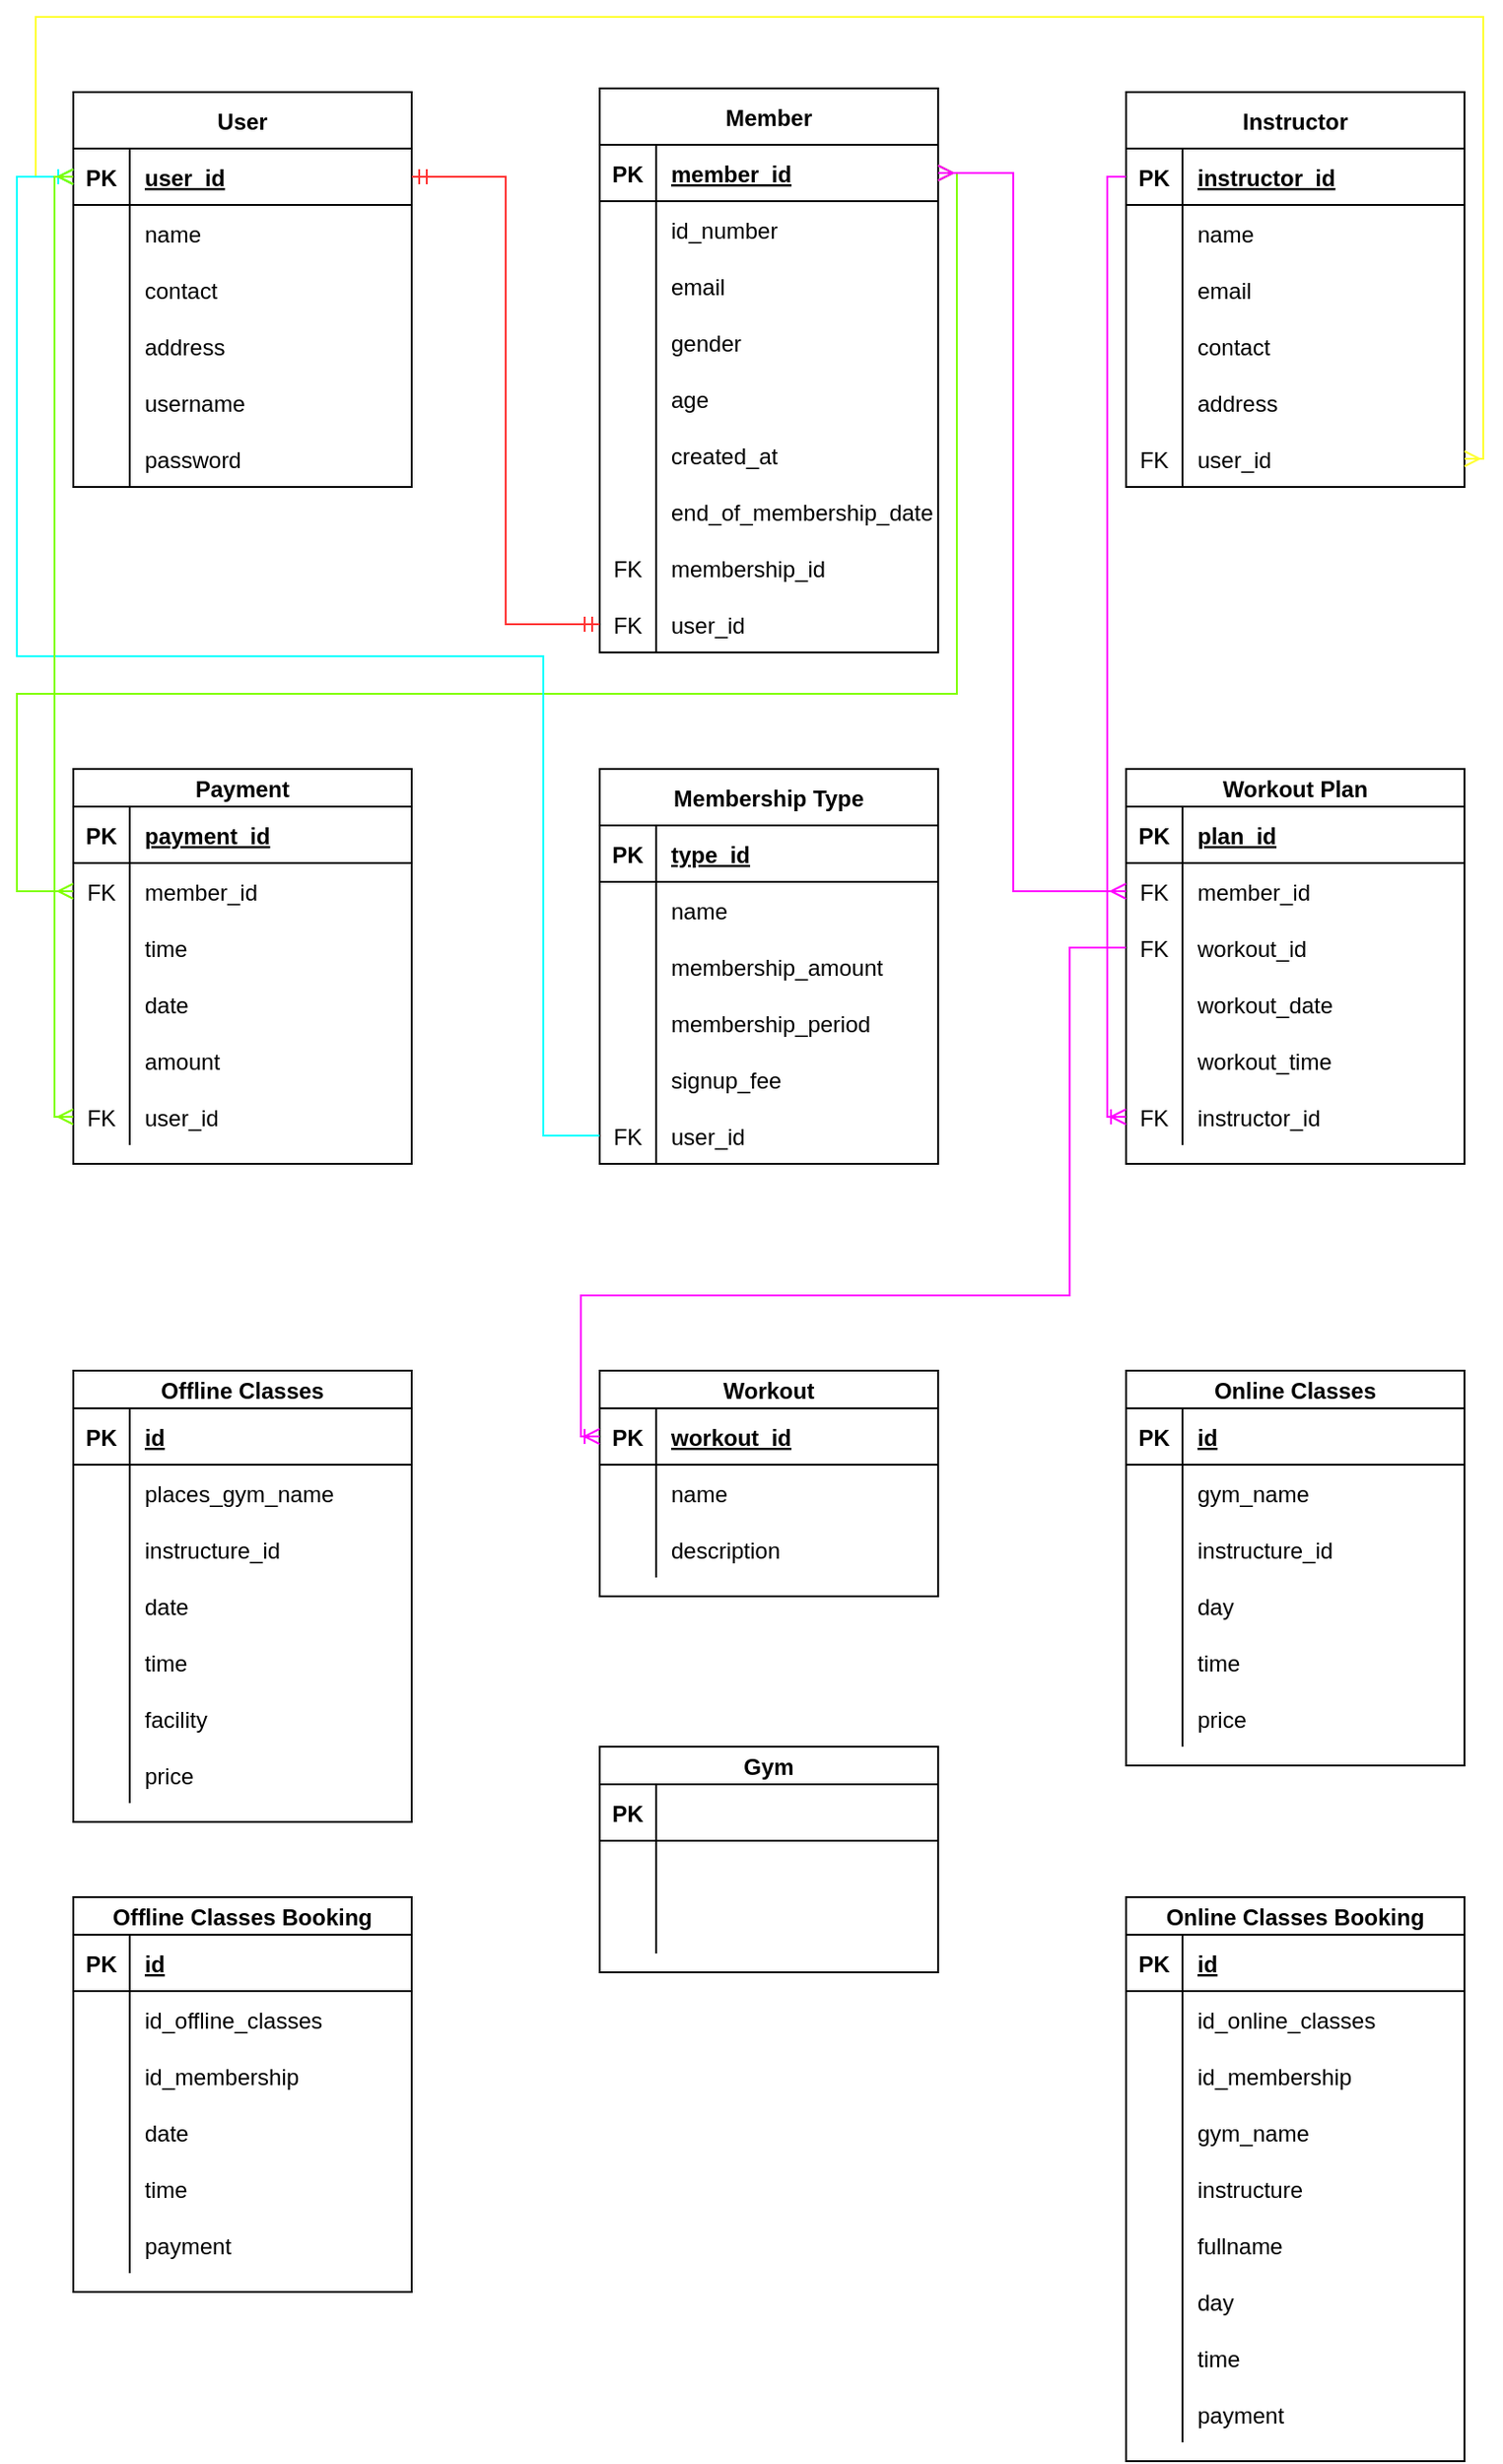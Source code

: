 <mxfile version="20.5.3" type="github">
  <diagram id="IrCvx_c3wrKAdzY81lT7" name="Page-1">
    <mxGraphModel dx="1382" dy="592" grid="1" gridSize="10" guides="1" tooltips="1" connect="1" arrows="1" fold="1" page="1" pageScale="1" pageWidth="850" pageHeight="1100" math="0" shadow="0">
      <root>
        <mxCell id="0" />
        <mxCell id="1" parent="0" />
        <mxCell id="00-C4p5MA_wzwd7ySj6_-1" value="User" style="shape=table;startSize=30;container=1;collapsible=1;childLayout=tableLayout;fixedRows=1;rowLines=0;fontStyle=1;align=center;resizeLast=1;" parent="1" vertex="1">
          <mxGeometry x="40" y="80" width="180" height="210" as="geometry" />
        </mxCell>
        <mxCell id="00-C4p5MA_wzwd7ySj6_-2" value="" style="shape=tableRow;horizontal=0;startSize=0;swimlaneHead=0;swimlaneBody=0;fillColor=none;collapsible=0;dropTarget=0;points=[[0,0.5],[1,0.5]];portConstraint=eastwest;top=0;left=0;right=0;bottom=1;" parent="00-C4p5MA_wzwd7ySj6_-1" vertex="1">
          <mxGeometry y="30" width="180" height="30" as="geometry" />
        </mxCell>
        <mxCell id="00-C4p5MA_wzwd7ySj6_-3" value="PK" style="shape=partialRectangle;connectable=0;fillColor=none;top=0;left=0;bottom=0;right=0;fontStyle=1;overflow=hidden;" parent="00-C4p5MA_wzwd7ySj6_-2" vertex="1">
          <mxGeometry width="30" height="30" as="geometry">
            <mxRectangle width="30" height="30" as="alternateBounds" />
          </mxGeometry>
        </mxCell>
        <mxCell id="00-C4p5MA_wzwd7ySj6_-4" value="user_id" style="shape=partialRectangle;connectable=0;fillColor=none;top=0;left=0;bottom=0;right=0;align=left;spacingLeft=6;fontStyle=5;overflow=hidden;" parent="00-C4p5MA_wzwd7ySj6_-2" vertex="1">
          <mxGeometry x="30" width="150" height="30" as="geometry">
            <mxRectangle width="150" height="30" as="alternateBounds" />
          </mxGeometry>
        </mxCell>
        <mxCell id="00-C4p5MA_wzwd7ySj6_-5" value="" style="shape=tableRow;horizontal=0;startSize=0;swimlaneHead=0;swimlaneBody=0;fillColor=none;collapsible=0;dropTarget=0;points=[[0,0.5],[1,0.5]];portConstraint=eastwest;top=0;left=0;right=0;bottom=0;" parent="00-C4p5MA_wzwd7ySj6_-1" vertex="1">
          <mxGeometry y="60" width="180" height="30" as="geometry" />
        </mxCell>
        <mxCell id="00-C4p5MA_wzwd7ySj6_-6" value="" style="shape=partialRectangle;connectable=0;fillColor=none;top=0;left=0;bottom=0;right=0;editable=1;overflow=hidden;" parent="00-C4p5MA_wzwd7ySj6_-5" vertex="1">
          <mxGeometry width="30" height="30" as="geometry">
            <mxRectangle width="30" height="30" as="alternateBounds" />
          </mxGeometry>
        </mxCell>
        <mxCell id="00-C4p5MA_wzwd7ySj6_-7" value="name" style="shape=partialRectangle;connectable=0;fillColor=none;top=0;left=0;bottom=0;right=0;align=left;spacingLeft=6;overflow=hidden;" parent="00-C4p5MA_wzwd7ySj6_-5" vertex="1">
          <mxGeometry x="30" width="150" height="30" as="geometry">
            <mxRectangle width="150" height="30" as="alternateBounds" />
          </mxGeometry>
        </mxCell>
        <mxCell id="00-C4p5MA_wzwd7ySj6_-8" value="" style="shape=tableRow;horizontal=0;startSize=0;swimlaneHead=0;swimlaneBody=0;fillColor=none;collapsible=0;dropTarget=0;points=[[0,0.5],[1,0.5]];portConstraint=eastwest;top=0;left=0;right=0;bottom=0;" parent="00-C4p5MA_wzwd7ySj6_-1" vertex="1">
          <mxGeometry y="90" width="180" height="30" as="geometry" />
        </mxCell>
        <mxCell id="00-C4p5MA_wzwd7ySj6_-9" value="" style="shape=partialRectangle;connectable=0;fillColor=none;top=0;left=0;bottom=0;right=0;editable=1;overflow=hidden;" parent="00-C4p5MA_wzwd7ySj6_-8" vertex="1">
          <mxGeometry width="30" height="30" as="geometry">
            <mxRectangle width="30" height="30" as="alternateBounds" />
          </mxGeometry>
        </mxCell>
        <mxCell id="00-C4p5MA_wzwd7ySj6_-10" value="contact" style="shape=partialRectangle;connectable=0;fillColor=none;top=0;left=0;bottom=0;right=0;align=left;spacingLeft=6;overflow=hidden;" parent="00-C4p5MA_wzwd7ySj6_-8" vertex="1">
          <mxGeometry x="30" width="150" height="30" as="geometry">
            <mxRectangle width="150" height="30" as="alternateBounds" />
          </mxGeometry>
        </mxCell>
        <mxCell id="00-C4p5MA_wzwd7ySj6_-11" value="" style="shape=tableRow;horizontal=0;startSize=0;swimlaneHead=0;swimlaneBody=0;fillColor=none;collapsible=0;dropTarget=0;points=[[0,0.5],[1,0.5]];portConstraint=eastwest;top=0;left=0;right=0;bottom=0;" parent="00-C4p5MA_wzwd7ySj6_-1" vertex="1">
          <mxGeometry y="120" width="180" height="30" as="geometry" />
        </mxCell>
        <mxCell id="00-C4p5MA_wzwd7ySj6_-12" value="" style="shape=partialRectangle;connectable=0;fillColor=none;top=0;left=0;bottom=0;right=0;editable=1;overflow=hidden;" parent="00-C4p5MA_wzwd7ySj6_-11" vertex="1">
          <mxGeometry width="30" height="30" as="geometry">
            <mxRectangle width="30" height="30" as="alternateBounds" />
          </mxGeometry>
        </mxCell>
        <mxCell id="00-C4p5MA_wzwd7ySj6_-13" value="address" style="shape=partialRectangle;connectable=0;fillColor=none;top=0;left=0;bottom=0;right=0;align=left;spacingLeft=6;overflow=hidden;" parent="00-C4p5MA_wzwd7ySj6_-11" vertex="1">
          <mxGeometry x="30" width="150" height="30" as="geometry">
            <mxRectangle width="150" height="30" as="alternateBounds" />
          </mxGeometry>
        </mxCell>
        <mxCell id="C8x404jCfSZGu2IqOLWA-1" value="" style="shape=tableRow;horizontal=0;startSize=0;swimlaneHead=0;swimlaneBody=0;fillColor=none;collapsible=0;dropTarget=0;points=[[0,0.5],[1,0.5]];portConstraint=eastwest;top=0;left=0;right=0;bottom=0;" parent="00-C4p5MA_wzwd7ySj6_-1" vertex="1">
          <mxGeometry y="150" width="180" height="30" as="geometry" />
        </mxCell>
        <mxCell id="C8x404jCfSZGu2IqOLWA-2" value="" style="shape=partialRectangle;connectable=0;fillColor=none;top=0;left=0;bottom=0;right=0;editable=1;overflow=hidden;" parent="C8x404jCfSZGu2IqOLWA-1" vertex="1">
          <mxGeometry width="30" height="30" as="geometry">
            <mxRectangle width="30" height="30" as="alternateBounds" />
          </mxGeometry>
        </mxCell>
        <mxCell id="C8x404jCfSZGu2IqOLWA-3" value="username" style="shape=partialRectangle;connectable=0;fillColor=none;top=0;left=0;bottom=0;right=0;align=left;spacingLeft=6;overflow=hidden;" parent="C8x404jCfSZGu2IqOLWA-1" vertex="1">
          <mxGeometry x="30" width="150" height="30" as="geometry">
            <mxRectangle width="150" height="30" as="alternateBounds" />
          </mxGeometry>
        </mxCell>
        <mxCell id="C8x404jCfSZGu2IqOLWA-4" value="" style="shape=tableRow;horizontal=0;startSize=0;swimlaneHead=0;swimlaneBody=0;fillColor=none;collapsible=0;dropTarget=0;points=[[0,0.5],[1,0.5]];portConstraint=eastwest;top=0;left=0;right=0;bottom=0;" parent="00-C4p5MA_wzwd7ySj6_-1" vertex="1">
          <mxGeometry y="180" width="180" height="30" as="geometry" />
        </mxCell>
        <mxCell id="C8x404jCfSZGu2IqOLWA-5" value="" style="shape=partialRectangle;connectable=0;fillColor=none;top=0;left=0;bottom=0;right=0;editable=1;overflow=hidden;" parent="C8x404jCfSZGu2IqOLWA-4" vertex="1">
          <mxGeometry width="30" height="30" as="geometry">
            <mxRectangle width="30" height="30" as="alternateBounds" />
          </mxGeometry>
        </mxCell>
        <mxCell id="C8x404jCfSZGu2IqOLWA-6" value="password" style="shape=partialRectangle;connectable=0;fillColor=none;top=0;left=0;bottom=0;right=0;align=left;spacingLeft=6;overflow=hidden;" parent="C8x404jCfSZGu2IqOLWA-4" vertex="1">
          <mxGeometry x="30" width="150" height="30" as="geometry">
            <mxRectangle width="150" height="30" as="alternateBounds" />
          </mxGeometry>
        </mxCell>
        <mxCell id="C8x404jCfSZGu2IqOLWA-7" value="Member" style="shape=table;startSize=30;container=1;collapsible=1;childLayout=tableLayout;fixedRows=1;rowLines=0;fontStyle=1;align=center;resizeLast=1;" parent="1" vertex="1">
          <mxGeometry x="320" y="78" width="180" height="300" as="geometry" />
        </mxCell>
        <mxCell id="C8x404jCfSZGu2IqOLWA-8" value="" style="shape=tableRow;horizontal=0;startSize=0;swimlaneHead=0;swimlaneBody=0;fillColor=none;collapsible=0;dropTarget=0;points=[[0,0.5],[1,0.5]];portConstraint=eastwest;top=0;left=0;right=0;bottom=1;" parent="C8x404jCfSZGu2IqOLWA-7" vertex="1">
          <mxGeometry y="30" width="180" height="30" as="geometry" />
        </mxCell>
        <mxCell id="C8x404jCfSZGu2IqOLWA-9" value="PK" style="shape=partialRectangle;connectable=0;fillColor=none;top=0;left=0;bottom=0;right=0;fontStyle=1;overflow=hidden;" parent="C8x404jCfSZGu2IqOLWA-8" vertex="1">
          <mxGeometry width="30" height="30" as="geometry">
            <mxRectangle width="30" height="30" as="alternateBounds" />
          </mxGeometry>
        </mxCell>
        <mxCell id="C8x404jCfSZGu2IqOLWA-10" value="member_id" style="shape=partialRectangle;connectable=0;fillColor=none;top=0;left=0;bottom=0;right=0;align=left;spacingLeft=6;fontStyle=5;overflow=hidden;" parent="C8x404jCfSZGu2IqOLWA-8" vertex="1">
          <mxGeometry x="30" width="150" height="30" as="geometry">
            <mxRectangle width="150" height="30" as="alternateBounds" />
          </mxGeometry>
        </mxCell>
        <mxCell id="C8x404jCfSZGu2IqOLWA-11" value="" style="shape=tableRow;horizontal=0;startSize=0;swimlaneHead=0;swimlaneBody=0;fillColor=none;collapsible=0;dropTarget=0;points=[[0,0.5],[1,0.5]];portConstraint=eastwest;top=0;left=0;right=0;bottom=0;" parent="C8x404jCfSZGu2IqOLWA-7" vertex="1">
          <mxGeometry y="60" width="180" height="30" as="geometry" />
        </mxCell>
        <mxCell id="C8x404jCfSZGu2IqOLWA-12" value="" style="shape=partialRectangle;connectable=0;fillColor=none;top=0;left=0;bottom=0;right=0;editable=1;overflow=hidden;" parent="C8x404jCfSZGu2IqOLWA-11" vertex="1">
          <mxGeometry width="30" height="30" as="geometry">
            <mxRectangle width="30" height="30" as="alternateBounds" />
          </mxGeometry>
        </mxCell>
        <mxCell id="C8x404jCfSZGu2IqOLWA-13" value="id_number" style="shape=partialRectangle;connectable=0;fillColor=none;top=0;left=0;bottom=0;right=0;align=left;spacingLeft=6;overflow=hidden;" parent="C8x404jCfSZGu2IqOLWA-11" vertex="1">
          <mxGeometry x="30" width="150" height="30" as="geometry">
            <mxRectangle width="150" height="30" as="alternateBounds" />
          </mxGeometry>
        </mxCell>
        <mxCell id="C8x404jCfSZGu2IqOLWA-14" value="" style="shape=tableRow;horizontal=0;startSize=0;swimlaneHead=0;swimlaneBody=0;fillColor=none;collapsible=0;dropTarget=0;points=[[0,0.5],[1,0.5]];portConstraint=eastwest;top=0;left=0;right=0;bottom=0;" parent="C8x404jCfSZGu2IqOLWA-7" vertex="1">
          <mxGeometry y="90" width="180" height="30" as="geometry" />
        </mxCell>
        <mxCell id="C8x404jCfSZGu2IqOLWA-15" value="" style="shape=partialRectangle;connectable=0;fillColor=none;top=0;left=0;bottom=0;right=0;editable=1;overflow=hidden;" parent="C8x404jCfSZGu2IqOLWA-14" vertex="1">
          <mxGeometry width="30" height="30" as="geometry">
            <mxRectangle width="30" height="30" as="alternateBounds" />
          </mxGeometry>
        </mxCell>
        <mxCell id="C8x404jCfSZGu2IqOLWA-16" value="email" style="shape=partialRectangle;connectable=0;fillColor=none;top=0;left=0;bottom=0;right=0;align=left;spacingLeft=6;overflow=hidden;" parent="C8x404jCfSZGu2IqOLWA-14" vertex="1">
          <mxGeometry x="30" width="150" height="30" as="geometry">
            <mxRectangle width="150" height="30" as="alternateBounds" />
          </mxGeometry>
        </mxCell>
        <mxCell id="C8x404jCfSZGu2IqOLWA-17" value="" style="shape=tableRow;horizontal=0;startSize=0;swimlaneHead=0;swimlaneBody=0;fillColor=none;collapsible=0;dropTarget=0;points=[[0,0.5],[1,0.5]];portConstraint=eastwest;top=0;left=0;right=0;bottom=0;" parent="C8x404jCfSZGu2IqOLWA-7" vertex="1">
          <mxGeometry y="120" width="180" height="30" as="geometry" />
        </mxCell>
        <mxCell id="C8x404jCfSZGu2IqOLWA-18" value="" style="shape=partialRectangle;connectable=0;fillColor=none;top=0;left=0;bottom=0;right=0;editable=1;overflow=hidden;" parent="C8x404jCfSZGu2IqOLWA-17" vertex="1">
          <mxGeometry width="30" height="30" as="geometry">
            <mxRectangle width="30" height="30" as="alternateBounds" />
          </mxGeometry>
        </mxCell>
        <mxCell id="C8x404jCfSZGu2IqOLWA-19" value="gender" style="shape=partialRectangle;connectable=0;fillColor=none;top=0;left=0;bottom=0;right=0;align=left;spacingLeft=6;overflow=hidden;" parent="C8x404jCfSZGu2IqOLWA-17" vertex="1">
          <mxGeometry x="30" width="150" height="30" as="geometry">
            <mxRectangle width="150" height="30" as="alternateBounds" />
          </mxGeometry>
        </mxCell>
        <mxCell id="C8x404jCfSZGu2IqOLWA-20" value="" style="shape=tableRow;horizontal=0;startSize=0;swimlaneHead=0;swimlaneBody=0;fillColor=none;collapsible=0;dropTarget=0;points=[[0,0.5],[1,0.5]];portConstraint=eastwest;top=0;left=0;right=0;bottom=0;" parent="C8x404jCfSZGu2IqOLWA-7" vertex="1">
          <mxGeometry y="150" width="180" height="30" as="geometry" />
        </mxCell>
        <mxCell id="C8x404jCfSZGu2IqOLWA-21" value="" style="shape=partialRectangle;connectable=0;fillColor=none;top=0;left=0;bottom=0;right=0;editable=1;overflow=hidden;" parent="C8x404jCfSZGu2IqOLWA-20" vertex="1">
          <mxGeometry width="30" height="30" as="geometry">
            <mxRectangle width="30" height="30" as="alternateBounds" />
          </mxGeometry>
        </mxCell>
        <mxCell id="C8x404jCfSZGu2IqOLWA-22" value="age" style="shape=partialRectangle;connectable=0;fillColor=none;top=0;left=0;bottom=0;right=0;align=left;spacingLeft=6;overflow=hidden;" parent="C8x404jCfSZGu2IqOLWA-20" vertex="1">
          <mxGeometry x="30" width="150" height="30" as="geometry">
            <mxRectangle width="150" height="30" as="alternateBounds" />
          </mxGeometry>
        </mxCell>
        <mxCell id="C8x404jCfSZGu2IqOLWA-23" value="" style="shape=tableRow;horizontal=0;startSize=0;swimlaneHead=0;swimlaneBody=0;fillColor=none;collapsible=0;dropTarget=0;points=[[0,0.5],[1,0.5]];portConstraint=eastwest;top=0;left=0;right=0;bottom=0;" parent="C8x404jCfSZGu2IqOLWA-7" vertex="1">
          <mxGeometry y="180" width="180" height="30" as="geometry" />
        </mxCell>
        <mxCell id="C8x404jCfSZGu2IqOLWA-24" value="" style="shape=partialRectangle;connectable=0;fillColor=none;top=0;left=0;bottom=0;right=0;editable=1;overflow=hidden;" parent="C8x404jCfSZGu2IqOLWA-23" vertex="1">
          <mxGeometry width="30" height="30" as="geometry">
            <mxRectangle width="30" height="30" as="alternateBounds" />
          </mxGeometry>
        </mxCell>
        <mxCell id="C8x404jCfSZGu2IqOLWA-25" value="created_at" style="shape=partialRectangle;connectable=0;fillColor=none;top=0;left=0;bottom=0;right=0;align=left;spacingLeft=6;overflow=hidden;" parent="C8x404jCfSZGu2IqOLWA-23" vertex="1">
          <mxGeometry x="30" width="150" height="30" as="geometry">
            <mxRectangle width="150" height="30" as="alternateBounds" />
          </mxGeometry>
        </mxCell>
        <mxCell id="c5Hp7cL3liHAv0uhhJpL-27" value="" style="shape=tableRow;horizontal=0;startSize=0;swimlaneHead=0;swimlaneBody=0;fillColor=none;collapsible=0;dropTarget=0;points=[[0,0.5],[1,0.5]];portConstraint=eastwest;top=0;left=0;right=0;bottom=0;" parent="C8x404jCfSZGu2IqOLWA-7" vertex="1">
          <mxGeometry y="210" width="180" height="30" as="geometry" />
        </mxCell>
        <mxCell id="c5Hp7cL3liHAv0uhhJpL-28" value="" style="shape=partialRectangle;connectable=0;fillColor=none;top=0;left=0;bottom=0;right=0;editable=1;overflow=hidden;" parent="c5Hp7cL3liHAv0uhhJpL-27" vertex="1">
          <mxGeometry width="30" height="30" as="geometry">
            <mxRectangle width="30" height="30" as="alternateBounds" />
          </mxGeometry>
        </mxCell>
        <mxCell id="c5Hp7cL3liHAv0uhhJpL-29" value="end_of_membership_date" style="shape=partialRectangle;connectable=0;fillColor=none;top=0;left=0;bottom=0;right=0;align=left;spacingLeft=6;overflow=hidden;" parent="c5Hp7cL3liHAv0uhhJpL-27" vertex="1">
          <mxGeometry x="30" width="150" height="30" as="geometry">
            <mxRectangle width="150" height="30" as="alternateBounds" />
          </mxGeometry>
        </mxCell>
        <mxCell id="C8x404jCfSZGu2IqOLWA-26" value="" style="shape=tableRow;horizontal=0;startSize=0;swimlaneHead=0;swimlaneBody=0;fillColor=none;collapsible=0;dropTarget=0;points=[[0,0.5],[1,0.5]];portConstraint=eastwest;top=0;left=0;right=0;bottom=0;" parent="C8x404jCfSZGu2IqOLWA-7" vertex="1">
          <mxGeometry y="240" width="180" height="30" as="geometry" />
        </mxCell>
        <mxCell id="C8x404jCfSZGu2IqOLWA-27" value="FK" style="shape=partialRectangle;connectable=0;fillColor=none;top=0;left=0;bottom=0;right=0;editable=1;overflow=hidden;" parent="C8x404jCfSZGu2IqOLWA-26" vertex="1">
          <mxGeometry width="30" height="30" as="geometry">
            <mxRectangle width="30" height="30" as="alternateBounds" />
          </mxGeometry>
        </mxCell>
        <mxCell id="C8x404jCfSZGu2IqOLWA-28" value="membership_id" style="shape=partialRectangle;connectable=0;fillColor=none;top=0;left=0;bottom=0;right=0;align=left;spacingLeft=6;overflow=hidden;" parent="C8x404jCfSZGu2IqOLWA-26" vertex="1">
          <mxGeometry x="30" width="150" height="30" as="geometry">
            <mxRectangle width="150" height="30" as="alternateBounds" />
          </mxGeometry>
        </mxCell>
        <mxCell id="C8x404jCfSZGu2IqOLWA-29" value="" style="shape=tableRow;horizontal=0;startSize=0;swimlaneHead=0;swimlaneBody=0;fillColor=none;collapsible=0;dropTarget=0;points=[[0,0.5],[1,0.5]];portConstraint=eastwest;top=0;left=0;right=0;bottom=0;" parent="C8x404jCfSZGu2IqOLWA-7" vertex="1">
          <mxGeometry y="270" width="180" height="30" as="geometry" />
        </mxCell>
        <mxCell id="C8x404jCfSZGu2IqOLWA-30" value="FK" style="shape=partialRectangle;connectable=0;fillColor=none;top=0;left=0;bottom=0;right=0;editable=1;overflow=hidden;" parent="C8x404jCfSZGu2IqOLWA-29" vertex="1">
          <mxGeometry width="30" height="30" as="geometry">
            <mxRectangle width="30" height="30" as="alternateBounds" />
          </mxGeometry>
        </mxCell>
        <mxCell id="C8x404jCfSZGu2IqOLWA-31" value="user_id" style="shape=partialRectangle;connectable=0;fillColor=none;top=0;left=0;bottom=0;right=0;align=left;spacingLeft=6;overflow=hidden;" parent="C8x404jCfSZGu2IqOLWA-29" vertex="1">
          <mxGeometry x="30" width="150" height="30" as="geometry">
            <mxRectangle width="150" height="30" as="alternateBounds" />
          </mxGeometry>
        </mxCell>
        <mxCell id="C8x404jCfSZGu2IqOLWA-32" value="Membership Type" style="shape=table;startSize=30;container=1;collapsible=1;childLayout=tableLayout;fixedRows=1;rowLines=0;fontStyle=1;align=center;resizeLast=1;" parent="1" vertex="1">
          <mxGeometry x="320" y="440" width="180" height="210" as="geometry" />
        </mxCell>
        <mxCell id="C8x404jCfSZGu2IqOLWA-33" value="" style="shape=tableRow;horizontal=0;startSize=0;swimlaneHead=0;swimlaneBody=0;fillColor=none;collapsible=0;dropTarget=0;points=[[0,0.5],[1,0.5]];portConstraint=eastwest;top=0;left=0;right=0;bottom=1;" parent="C8x404jCfSZGu2IqOLWA-32" vertex="1">
          <mxGeometry y="30" width="180" height="30" as="geometry" />
        </mxCell>
        <mxCell id="C8x404jCfSZGu2IqOLWA-34" value="PK" style="shape=partialRectangle;connectable=0;fillColor=none;top=0;left=0;bottom=0;right=0;fontStyle=1;overflow=hidden;" parent="C8x404jCfSZGu2IqOLWA-33" vertex="1">
          <mxGeometry width="30" height="30" as="geometry">
            <mxRectangle width="30" height="30" as="alternateBounds" />
          </mxGeometry>
        </mxCell>
        <mxCell id="C8x404jCfSZGu2IqOLWA-35" value="type_id" style="shape=partialRectangle;connectable=0;fillColor=none;top=0;left=0;bottom=0;right=0;align=left;spacingLeft=6;fontStyle=5;overflow=hidden;" parent="C8x404jCfSZGu2IqOLWA-33" vertex="1">
          <mxGeometry x="30" width="150" height="30" as="geometry">
            <mxRectangle width="150" height="30" as="alternateBounds" />
          </mxGeometry>
        </mxCell>
        <mxCell id="C8x404jCfSZGu2IqOLWA-39" value="" style="shape=tableRow;horizontal=0;startSize=0;swimlaneHead=0;swimlaneBody=0;fillColor=none;collapsible=0;dropTarget=0;points=[[0,0.5],[1,0.5]];portConstraint=eastwest;top=0;left=0;right=0;bottom=0;" parent="C8x404jCfSZGu2IqOLWA-32" vertex="1">
          <mxGeometry y="60" width="180" height="30" as="geometry" />
        </mxCell>
        <mxCell id="C8x404jCfSZGu2IqOLWA-40" value="" style="shape=partialRectangle;connectable=0;fillColor=none;top=0;left=0;bottom=0;right=0;editable=1;overflow=hidden;" parent="C8x404jCfSZGu2IqOLWA-39" vertex="1">
          <mxGeometry width="30" height="30" as="geometry">
            <mxRectangle width="30" height="30" as="alternateBounds" />
          </mxGeometry>
        </mxCell>
        <mxCell id="C8x404jCfSZGu2IqOLWA-41" value="name" style="shape=partialRectangle;connectable=0;fillColor=none;top=0;left=0;bottom=0;right=0;align=left;spacingLeft=6;overflow=hidden;" parent="C8x404jCfSZGu2IqOLWA-39" vertex="1">
          <mxGeometry x="30" width="150" height="30" as="geometry">
            <mxRectangle width="150" height="30" as="alternateBounds" />
          </mxGeometry>
        </mxCell>
        <mxCell id="C8x404jCfSZGu2IqOLWA-42" value="" style="shape=tableRow;horizontal=0;startSize=0;swimlaneHead=0;swimlaneBody=0;fillColor=none;collapsible=0;dropTarget=0;points=[[0,0.5],[1,0.5]];portConstraint=eastwest;top=0;left=0;right=0;bottom=0;" parent="C8x404jCfSZGu2IqOLWA-32" vertex="1">
          <mxGeometry y="90" width="180" height="30" as="geometry" />
        </mxCell>
        <mxCell id="C8x404jCfSZGu2IqOLWA-43" value="" style="shape=partialRectangle;connectable=0;fillColor=none;top=0;left=0;bottom=0;right=0;editable=1;overflow=hidden;" parent="C8x404jCfSZGu2IqOLWA-42" vertex="1">
          <mxGeometry width="30" height="30" as="geometry">
            <mxRectangle width="30" height="30" as="alternateBounds" />
          </mxGeometry>
        </mxCell>
        <mxCell id="C8x404jCfSZGu2IqOLWA-44" value="membership_amount" style="shape=partialRectangle;connectable=0;fillColor=none;top=0;left=0;bottom=0;right=0;align=left;spacingLeft=6;overflow=hidden;" parent="C8x404jCfSZGu2IqOLWA-42" vertex="1">
          <mxGeometry x="30" width="150" height="30" as="geometry">
            <mxRectangle width="150" height="30" as="alternateBounds" />
          </mxGeometry>
        </mxCell>
        <mxCell id="C8x404jCfSZGu2IqOLWA-45" value="" style="shape=tableRow;horizontal=0;startSize=0;swimlaneHead=0;swimlaneBody=0;fillColor=none;collapsible=0;dropTarget=0;points=[[0,0.5],[1,0.5]];portConstraint=eastwest;top=0;left=0;right=0;bottom=0;" parent="C8x404jCfSZGu2IqOLWA-32" vertex="1">
          <mxGeometry y="120" width="180" height="30" as="geometry" />
        </mxCell>
        <mxCell id="C8x404jCfSZGu2IqOLWA-46" value="" style="shape=partialRectangle;connectable=0;fillColor=none;top=0;left=0;bottom=0;right=0;editable=1;overflow=hidden;" parent="C8x404jCfSZGu2IqOLWA-45" vertex="1">
          <mxGeometry width="30" height="30" as="geometry">
            <mxRectangle width="30" height="30" as="alternateBounds" />
          </mxGeometry>
        </mxCell>
        <mxCell id="C8x404jCfSZGu2IqOLWA-47" value="membership_period" style="shape=partialRectangle;connectable=0;fillColor=none;top=0;left=0;bottom=0;right=0;align=left;spacingLeft=6;overflow=hidden;" parent="C8x404jCfSZGu2IqOLWA-45" vertex="1">
          <mxGeometry x="30" width="150" height="30" as="geometry">
            <mxRectangle width="150" height="30" as="alternateBounds" />
          </mxGeometry>
        </mxCell>
        <mxCell id="C8x404jCfSZGu2IqOLWA-48" value="" style="shape=tableRow;horizontal=0;startSize=0;swimlaneHead=0;swimlaneBody=0;fillColor=none;collapsible=0;dropTarget=0;points=[[0,0.5],[1,0.5]];portConstraint=eastwest;top=0;left=0;right=0;bottom=0;" parent="C8x404jCfSZGu2IqOLWA-32" vertex="1">
          <mxGeometry y="150" width="180" height="30" as="geometry" />
        </mxCell>
        <mxCell id="C8x404jCfSZGu2IqOLWA-49" value="" style="shape=partialRectangle;connectable=0;fillColor=none;top=0;left=0;bottom=0;right=0;editable=1;overflow=hidden;" parent="C8x404jCfSZGu2IqOLWA-48" vertex="1">
          <mxGeometry width="30" height="30" as="geometry">
            <mxRectangle width="30" height="30" as="alternateBounds" />
          </mxGeometry>
        </mxCell>
        <mxCell id="C8x404jCfSZGu2IqOLWA-50" value="signup_fee" style="shape=partialRectangle;connectable=0;fillColor=none;top=0;left=0;bottom=0;right=0;align=left;spacingLeft=6;overflow=hidden;" parent="C8x404jCfSZGu2IqOLWA-48" vertex="1">
          <mxGeometry x="30" width="150" height="30" as="geometry">
            <mxRectangle width="150" height="30" as="alternateBounds" />
          </mxGeometry>
        </mxCell>
        <mxCell id="C8x404jCfSZGu2IqOLWA-54" value="" style="shape=tableRow;horizontal=0;startSize=0;swimlaneHead=0;swimlaneBody=0;fillColor=none;collapsible=0;dropTarget=0;points=[[0,0.5],[1,0.5]];portConstraint=eastwest;top=0;left=0;right=0;bottom=0;" parent="C8x404jCfSZGu2IqOLWA-32" vertex="1">
          <mxGeometry y="180" width="180" height="30" as="geometry" />
        </mxCell>
        <mxCell id="C8x404jCfSZGu2IqOLWA-55" value="FK" style="shape=partialRectangle;connectable=0;fillColor=none;top=0;left=0;bottom=0;right=0;editable=1;overflow=hidden;" parent="C8x404jCfSZGu2IqOLWA-54" vertex="1">
          <mxGeometry width="30" height="30" as="geometry">
            <mxRectangle width="30" height="30" as="alternateBounds" />
          </mxGeometry>
        </mxCell>
        <mxCell id="C8x404jCfSZGu2IqOLWA-56" value="user_id" style="shape=partialRectangle;connectable=0;fillColor=none;top=0;left=0;bottom=0;right=0;align=left;spacingLeft=6;overflow=hidden;" parent="C8x404jCfSZGu2IqOLWA-54" vertex="1">
          <mxGeometry x="30" width="150" height="30" as="geometry">
            <mxRectangle width="150" height="30" as="alternateBounds" />
          </mxGeometry>
        </mxCell>
        <mxCell id="C8x404jCfSZGu2IqOLWA-79" value="Workout Plan" style="shape=table;startSize=20;container=1;collapsible=1;childLayout=tableLayout;fixedRows=1;rowLines=0;fontStyle=1;align=center;resizeLast=1;" parent="1" vertex="1">
          <mxGeometry x="600" y="440" width="180" height="210" as="geometry" />
        </mxCell>
        <mxCell id="C8x404jCfSZGu2IqOLWA-80" value="" style="shape=tableRow;horizontal=0;startSize=0;swimlaneHead=0;swimlaneBody=0;fillColor=none;collapsible=0;dropTarget=0;points=[[0,0.5],[1,0.5]];portConstraint=eastwest;top=0;left=0;right=0;bottom=1;" parent="C8x404jCfSZGu2IqOLWA-79" vertex="1">
          <mxGeometry y="20" width="180" height="30" as="geometry" />
        </mxCell>
        <mxCell id="C8x404jCfSZGu2IqOLWA-81" value="PK" style="shape=partialRectangle;connectable=0;fillColor=none;top=0;left=0;bottom=0;right=0;fontStyle=1;overflow=hidden;" parent="C8x404jCfSZGu2IqOLWA-80" vertex="1">
          <mxGeometry width="30" height="30" as="geometry">
            <mxRectangle width="30" height="30" as="alternateBounds" />
          </mxGeometry>
        </mxCell>
        <mxCell id="C8x404jCfSZGu2IqOLWA-82" value="plan_id" style="shape=partialRectangle;connectable=0;fillColor=none;top=0;left=0;bottom=0;right=0;align=left;spacingLeft=6;fontStyle=5;overflow=hidden;" parent="C8x404jCfSZGu2IqOLWA-80" vertex="1">
          <mxGeometry x="30" width="150" height="30" as="geometry">
            <mxRectangle width="150" height="30" as="alternateBounds" />
          </mxGeometry>
        </mxCell>
        <mxCell id="C8x404jCfSZGu2IqOLWA-83" value="" style="shape=tableRow;horizontal=0;startSize=0;swimlaneHead=0;swimlaneBody=0;fillColor=none;collapsible=0;dropTarget=0;points=[[0,0.5],[1,0.5]];portConstraint=eastwest;top=0;left=0;right=0;bottom=0;" parent="C8x404jCfSZGu2IqOLWA-79" vertex="1">
          <mxGeometry y="50" width="180" height="30" as="geometry" />
        </mxCell>
        <mxCell id="C8x404jCfSZGu2IqOLWA-84" value="FK" style="shape=partialRectangle;connectable=0;fillColor=none;top=0;left=0;bottom=0;right=0;editable=1;overflow=hidden;" parent="C8x404jCfSZGu2IqOLWA-83" vertex="1">
          <mxGeometry width="30" height="30" as="geometry">
            <mxRectangle width="30" height="30" as="alternateBounds" />
          </mxGeometry>
        </mxCell>
        <mxCell id="C8x404jCfSZGu2IqOLWA-85" value="member_id" style="shape=partialRectangle;connectable=0;fillColor=none;top=0;left=0;bottom=0;right=0;align=left;spacingLeft=6;overflow=hidden;" parent="C8x404jCfSZGu2IqOLWA-83" vertex="1">
          <mxGeometry x="30" width="150" height="30" as="geometry">
            <mxRectangle width="150" height="30" as="alternateBounds" />
          </mxGeometry>
        </mxCell>
        <mxCell id="C8x404jCfSZGu2IqOLWA-86" value="" style="shape=tableRow;horizontal=0;startSize=0;swimlaneHead=0;swimlaneBody=0;fillColor=none;collapsible=0;dropTarget=0;points=[[0,0.5],[1,0.5]];portConstraint=eastwest;top=0;left=0;right=0;bottom=0;" parent="C8x404jCfSZGu2IqOLWA-79" vertex="1">
          <mxGeometry y="80" width="180" height="30" as="geometry" />
        </mxCell>
        <mxCell id="C8x404jCfSZGu2IqOLWA-87" value="FK" style="shape=partialRectangle;connectable=0;fillColor=none;top=0;left=0;bottom=0;right=0;editable=1;overflow=hidden;" parent="C8x404jCfSZGu2IqOLWA-86" vertex="1">
          <mxGeometry width="30" height="30" as="geometry">
            <mxRectangle width="30" height="30" as="alternateBounds" />
          </mxGeometry>
        </mxCell>
        <mxCell id="C8x404jCfSZGu2IqOLWA-88" value="workout_id" style="shape=partialRectangle;connectable=0;fillColor=none;top=0;left=0;bottom=0;right=0;align=left;spacingLeft=6;overflow=hidden;" parent="C8x404jCfSZGu2IqOLWA-86" vertex="1">
          <mxGeometry x="30" width="150" height="30" as="geometry">
            <mxRectangle width="150" height="30" as="alternateBounds" />
          </mxGeometry>
        </mxCell>
        <mxCell id="C8x404jCfSZGu2IqOLWA-89" value="" style="shape=tableRow;horizontal=0;startSize=0;swimlaneHead=0;swimlaneBody=0;fillColor=none;collapsible=0;dropTarget=0;points=[[0,0.5],[1,0.5]];portConstraint=eastwest;top=0;left=0;right=0;bottom=0;" parent="C8x404jCfSZGu2IqOLWA-79" vertex="1">
          <mxGeometry y="110" width="180" height="30" as="geometry" />
        </mxCell>
        <mxCell id="C8x404jCfSZGu2IqOLWA-90" value="" style="shape=partialRectangle;connectable=0;fillColor=none;top=0;left=0;bottom=0;right=0;editable=1;overflow=hidden;" parent="C8x404jCfSZGu2IqOLWA-89" vertex="1">
          <mxGeometry width="30" height="30" as="geometry">
            <mxRectangle width="30" height="30" as="alternateBounds" />
          </mxGeometry>
        </mxCell>
        <mxCell id="C8x404jCfSZGu2IqOLWA-91" value="workout_date" style="shape=partialRectangle;connectable=0;fillColor=none;top=0;left=0;bottom=0;right=0;align=left;spacingLeft=6;overflow=hidden;" parent="C8x404jCfSZGu2IqOLWA-89" vertex="1">
          <mxGeometry x="30" width="150" height="30" as="geometry">
            <mxRectangle width="150" height="30" as="alternateBounds" />
          </mxGeometry>
        </mxCell>
        <mxCell id="C8x404jCfSZGu2IqOLWA-92" value="" style="shape=tableRow;horizontal=0;startSize=0;swimlaneHead=0;swimlaneBody=0;fillColor=none;collapsible=0;dropTarget=0;points=[[0,0.5],[1,0.5]];portConstraint=eastwest;top=0;left=0;right=0;bottom=0;" parent="C8x404jCfSZGu2IqOLWA-79" vertex="1">
          <mxGeometry y="140" width="180" height="30" as="geometry" />
        </mxCell>
        <mxCell id="C8x404jCfSZGu2IqOLWA-93" value="" style="shape=partialRectangle;connectable=0;fillColor=none;top=0;left=0;bottom=0;right=0;editable=1;overflow=hidden;" parent="C8x404jCfSZGu2IqOLWA-92" vertex="1">
          <mxGeometry width="30" height="30" as="geometry">
            <mxRectangle width="30" height="30" as="alternateBounds" />
          </mxGeometry>
        </mxCell>
        <mxCell id="C8x404jCfSZGu2IqOLWA-94" value="workout_time" style="shape=partialRectangle;connectable=0;fillColor=none;top=0;left=0;bottom=0;right=0;align=left;spacingLeft=6;overflow=hidden;" parent="C8x404jCfSZGu2IqOLWA-92" vertex="1">
          <mxGeometry x="30" width="150" height="30" as="geometry">
            <mxRectangle width="150" height="30" as="alternateBounds" />
          </mxGeometry>
        </mxCell>
        <mxCell id="C8x404jCfSZGu2IqOLWA-95" value="" style="shape=tableRow;horizontal=0;startSize=0;swimlaneHead=0;swimlaneBody=0;fillColor=none;collapsible=0;dropTarget=0;points=[[0,0.5],[1,0.5]];portConstraint=eastwest;top=0;left=0;right=0;bottom=0;" parent="C8x404jCfSZGu2IqOLWA-79" vertex="1">
          <mxGeometry y="170" width="180" height="30" as="geometry" />
        </mxCell>
        <mxCell id="C8x404jCfSZGu2IqOLWA-96" value="FK" style="shape=partialRectangle;connectable=0;fillColor=none;top=0;left=0;bottom=0;right=0;editable=1;overflow=hidden;" parent="C8x404jCfSZGu2IqOLWA-95" vertex="1">
          <mxGeometry width="30" height="30" as="geometry">
            <mxRectangle width="30" height="30" as="alternateBounds" />
          </mxGeometry>
        </mxCell>
        <mxCell id="C8x404jCfSZGu2IqOLWA-97" value="instructor_id" style="shape=partialRectangle;connectable=0;fillColor=none;top=0;left=0;bottom=0;right=0;align=left;spacingLeft=6;overflow=hidden;" parent="C8x404jCfSZGu2IqOLWA-95" vertex="1">
          <mxGeometry x="30" width="150" height="30" as="geometry">
            <mxRectangle width="150" height="30" as="alternateBounds" />
          </mxGeometry>
        </mxCell>
        <mxCell id="C8x404jCfSZGu2IqOLWA-98" value="Workout" style="shape=table;startSize=20;container=1;collapsible=1;childLayout=tableLayout;fixedRows=1;rowLines=0;fontStyle=1;align=center;resizeLast=1;" parent="1" vertex="1">
          <mxGeometry x="320" y="760" width="180" height="120" as="geometry" />
        </mxCell>
        <mxCell id="C8x404jCfSZGu2IqOLWA-99" value="" style="shape=tableRow;horizontal=0;startSize=0;swimlaneHead=0;swimlaneBody=0;fillColor=none;collapsible=0;dropTarget=0;points=[[0,0.5],[1,0.5]];portConstraint=eastwest;top=0;left=0;right=0;bottom=1;" parent="C8x404jCfSZGu2IqOLWA-98" vertex="1">
          <mxGeometry y="20" width="180" height="30" as="geometry" />
        </mxCell>
        <mxCell id="C8x404jCfSZGu2IqOLWA-100" value="PK" style="shape=partialRectangle;connectable=0;fillColor=none;top=0;left=0;bottom=0;right=0;fontStyle=1;overflow=hidden;" parent="C8x404jCfSZGu2IqOLWA-99" vertex="1">
          <mxGeometry width="30" height="30" as="geometry">
            <mxRectangle width="30" height="30" as="alternateBounds" />
          </mxGeometry>
        </mxCell>
        <mxCell id="C8x404jCfSZGu2IqOLWA-101" value="workout_id" style="shape=partialRectangle;connectable=0;fillColor=none;top=0;left=0;bottom=0;right=0;align=left;spacingLeft=6;fontStyle=5;overflow=hidden;" parent="C8x404jCfSZGu2IqOLWA-99" vertex="1">
          <mxGeometry x="30" width="150" height="30" as="geometry">
            <mxRectangle width="150" height="30" as="alternateBounds" />
          </mxGeometry>
        </mxCell>
        <mxCell id="C8x404jCfSZGu2IqOLWA-102" value="" style="shape=tableRow;horizontal=0;startSize=0;swimlaneHead=0;swimlaneBody=0;fillColor=none;collapsible=0;dropTarget=0;points=[[0,0.5],[1,0.5]];portConstraint=eastwest;top=0;left=0;right=0;bottom=0;" parent="C8x404jCfSZGu2IqOLWA-98" vertex="1">
          <mxGeometry y="50" width="180" height="30" as="geometry" />
        </mxCell>
        <mxCell id="C8x404jCfSZGu2IqOLWA-103" value="" style="shape=partialRectangle;connectable=0;fillColor=none;top=0;left=0;bottom=0;right=0;editable=1;overflow=hidden;" parent="C8x404jCfSZGu2IqOLWA-102" vertex="1">
          <mxGeometry width="30" height="30" as="geometry">
            <mxRectangle width="30" height="30" as="alternateBounds" />
          </mxGeometry>
        </mxCell>
        <mxCell id="C8x404jCfSZGu2IqOLWA-104" value="name" style="shape=partialRectangle;connectable=0;fillColor=none;top=0;left=0;bottom=0;right=0;align=left;spacingLeft=6;overflow=hidden;" parent="C8x404jCfSZGu2IqOLWA-102" vertex="1">
          <mxGeometry x="30" width="150" height="30" as="geometry">
            <mxRectangle width="150" height="30" as="alternateBounds" />
          </mxGeometry>
        </mxCell>
        <mxCell id="C8x404jCfSZGu2IqOLWA-105" value="" style="shape=tableRow;horizontal=0;startSize=0;swimlaneHead=0;swimlaneBody=0;fillColor=none;collapsible=0;dropTarget=0;points=[[0,0.5],[1,0.5]];portConstraint=eastwest;top=0;left=0;right=0;bottom=0;" parent="C8x404jCfSZGu2IqOLWA-98" vertex="1">
          <mxGeometry y="80" width="180" height="30" as="geometry" />
        </mxCell>
        <mxCell id="C8x404jCfSZGu2IqOLWA-106" value="" style="shape=partialRectangle;connectable=0;fillColor=none;top=0;left=0;bottom=0;right=0;editable=1;overflow=hidden;" parent="C8x404jCfSZGu2IqOLWA-105" vertex="1">
          <mxGeometry width="30" height="30" as="geometry">
            <mxRectangle width="30" height="30" as="alternateBounds" />
          </mxGeometry>
        </mxCell>
        <mxCell id="C8x404jCfSZGu2IqOLWA-107" value="description" style="shape=partialRectangle;connectable=0;fillColor=none;top=0;left=0;bottom=0;right=0;align=left;spacingLeft=6;overflow=hidden;" parent="C8x404jCfSZGu2IqOLWA-105" vertex="1">
          <mxGeometry x="30" width="150" height="30" as="geometry">
            <mxRectangle width="150" height="30" as="alternateBounds" />
          </mxGeometry>
        </mxCell>
        <mxCell id="C8x404jCfSZGu2IqOLWA-117" value="Payment" style="shape=table;startSize=20;container=1;collapsible=1;childLayout=tableLayout;fixedRows=1;rowLines=0;fontStyle=1;align=center;resizeLast=1;" parent="1" vertex="1">
          <mxGeometry x="40" y="440" width="180" height="210" as="geometry" />
        </mxCell>
        <mxCell id="C8x404jCfSZGu2IqOLWA-118" value="" style="shape=tableRow;horizontal=0;startSize=0;swimlaneHead=0;swimlaneBody=0;fillColor=none;collapsible=0;dropTarget=0;points=[[0,0.5],[1,0.5]];portConstraint=eastwest;top=0;left=0;right=0;bottom=1;" parent="C8x404jCfSZGu2IqOLWA-117" vertex="1">
          <mxGeometry y="20" width="180" height="30" as="geometry" />
        </mxCell>
        <mxCell id="C8x404jCfSZGu2IqOLWA-119" value="PK" style="shape=partialRectangle;connectable=0;fillColor=none;top=0;left=0;bottom=0;right=0;fontStyle=1;overflow=hidden;" parent="C8x404jCfSZGu2IqOLWA-118" vertex="1">
          <mxGeometry width="30" height="30" as="geometry">
            <mxRectangle width="30" height="30" as="alternateBounds" />
          </mxGeometry>
        </mxCell>
        <mxCell id="C8x404jCfSZGu2IqOLWA-120" value="payment_id" style="shape=partialRectangle;connectable=0;fillColor=none;top=0;left=0;bottom=0;right=0;align=left;spacingLeft=6;fontStyle=5;overflow=hidden;" parent="C8x404jCfSZGu2IqOLWA-118" vertex="1">
          <mxGeometry x="30" width="150" height="30" as="geometry">
            <mxRectangle width="150" height="30" as="alternateBounds" />
          </mxGeometry>
        </mxCell>
        <mxCell id="C8x404jCfSZGu2IqOLWA-121" value="" style="shape=tableRow;horizontal=0;startSize=0;swimlaneHead=0;swimlaneBody=0;fillColor=none;collapsible=0;dropTarget=0;points=[[0,0.5],[1,0.5]];portConstraint=eastwest;top=0;left=0;right=0;bottom=0;" parent="C8x404jCfSZGu2IqOLWA-117" vertex="1">
          <mxGeometry y="50" width="180" height="30" as="geometry" />
        </mxCell>
        <mxCell id="C8x404jCfSZGu2IqOLWA-122" value="FK" style="shape=partialRectangle;connectable=0;fillColor=none;top=0;left=0;bottom=0;right=0;editable=1;overflow=hidden;" parent="C8x404jCfSZGu2IqOLWA-121" vertex="1">
          <mxGeometry width="30" height="30" as="geometry">
            <mxRectangle width="30" height="30" as="alternateBounds" />
          </mxGeometry>
        </mxCell>
        <mxCell id="C8x404jCfSZGu2IqOLWA-123" value="member_id" style="shape=partialRectangle;connectable=0;fillColor=none;top=0;left=0;bottom=0;right=0;align=left;spacingLeft=6;overflow=hidden;" parent="C8x404jCfSZGu2IqOLWA-121" vertex="1">
          <mxGeometry x="30" width="150" height="30" as="geometry">
            <mxRectangle width="150" height="30" as="alternateBounds" />
          </mxGeometry>
        </mxCell>
        <mxCell id="C8x404jCfSZGu2IqOLWA-124" value="" style="shape=tableRow;horizontal=0;startSize=0;swimlaneHead=0;swimlaneBody=0;fillColor=none;collapsible=0;dropTarget=0;points=[[0,0.5],[1,0.5]];portConstraint=eastwest;top=0;left=0;right=0;bottom=0;" parent="C8x404jCfSZGu2IqOLWA-117" vertex="1">
          <mxGeometry y="80" width="180" height="30" as="geometry" />
        </mxCell>
        <mxCell id="C8x404jCfSZGu2IqOLWA-125" value="" style="shape=partialRectangle;connectable=0;fillColor=none;top=0;left=0;bottom=0;right=0;editable=1;overflow=hidden;" parent="C8x404jCfSZGu2IqOLWA-124" vertex="1">
          <mxGeometry width="30" height="30" as="geometry">
            <mxRectangle width="30" height="30" as="alternateBounds" />
          </mxGeometry>
        </mxCell>
        <mxCell id="C8x404jCfSZGu2IqOLWA-126" value="time" style="shape=partialRectangle;connectable=0;fillColor=none;top=0;left=0;bottom=0;right=0;align=left;spacingLeft=6;overflow=hidden;" parent="C8x404jCfSZGu2IqOLWA-124" vertex="1">
          <mxGeometry x="30" width="150" height="30" as="geometry">
            <mxRectangle width="150" height="30" as="alternateBounds" />
          </mxGeometry>
        </mxCell>
        <mxCell id="C8x404jCfSZGu2IqOLWA-127" value="" style="shape=tableRow;horizontal=0;startSize=0;swimlaneHead=0;swimlaneBody=0;fillColor=none;collapsible=0;dropTarget=0;points=[[0,0.5],[1,0.5]];portConstraint=eastwest;top=0;left=0;right=0;bottom=0;" parent="C8x404jCfSZGu2IqOLWA-117" vertex="1">
          <mxGeometry y="110" width="180" height="30" as="geometry" />
        </mxCell>
        <mxCell id="C8x404jCfSZGu2IqOLWA-128" value="" style="shape=partialRectangle;connectable=0;fillColor=none;top=0;left=0;bottom=0;right=0;editable=1;overflow=hidden;" parent="C8x404jCfSZGu2IqOLWA-127" vertex="1">
          <mxGeometry width="30" height="30" as="geometry">
            <mxRectangle width="30" height="30" as="alternateBounds" />
          </mxGeometry>
        </mxCell>
        <mxCell id="C8x404jCfSZGu2IqOLWA-129" value="date" style="shape=partialRectangle;connectable=0;fillColor=none;top=0;left=0;bottom=0;right=0;align=left;spacingLeft=6;overflow=hidden;" parent="C8x404jCfSZGu2IqOLWA-127" vertex="1">
          <mxGeometry x="30" width="150" height="30" as="geometry">
            <mxRectangle width="150" height="30" as="alternateBounds" />
          </mxGeometry>
        </mxCell>
        <mxCell id="C8x404jCfSZGu2IqOLWA-130" value="" style="shape=tableRow;horizontal=0;startSize=0;swimlaneHead=0;swimlaneBody=0;fillColor=none;collapsible=0;dropTarget=0;points=[[0,0.5],[1,0.5]];portConstraint=eastwest;top=0;left=0;right=0;bottom=0;" parent="C8x404jCfSZGu2IqOLWA-117" vertex="1">
          <mxGeometry y="140" width="180" height="30" as="geometry" />
        </mxCell>
        <mxCell id="C8x404jCfSZGu2IqOLWA-131" value="" style="shape=partialRectangle;connectable=0;fillColor=none;top=0;left=0;bottom=0;right=0;editable=1;overflow=hidden;" parent="C8x404jCfSZGu2IqOLWA-130" vertex="1">
          <mxGeometry width="30" height="30" as="geometry">
            <mxRectangle width="30" height="30" as="alternateBounds" />
          </mxGeometry>
        </mxCell>
        <mxCell id="C8x404jCfSZGu2IqOLWA-132" value="amount" style="shape=partialRectangle;connectable=0;fillColor=none;top=0;left=0;bottom=0;right=0;align=left;spacingLeft=6;overflow=hidden;" parent="C8x404jCfSZGu2IqOLWA-130" vertex="1">
          <mxGeometry x="30" width="150" height="30" as="geometry">
            <mxRectangle width="150" height="30" as="alternateBounds" />
          </mxGeometry>
        </mxCell>
        <mxCell id="C8x404jCfSZGu2IqOLWA-133" value="" style="shape=tableRow;horizontal=0;startSize=0;swimlaneHead=0;swimlaneBody=0;fillColor=none;collapsible=0;dropTarget=0;points=[[0,0.5],[1,0.5]];portConstraint=eastwest;top=0;left=0;right=0;bottom=0;" parent="C8x404jCfSZGu2IqOLWA-117" vertex="1">
          <mxGeometry y="170" width="180" height="30" as="geometry" />
        </mxCell>
        <mxCell id="C8x404jCfSZGu2IqOLWA-134" value="FK" style="shape=partialRectangle;connectable=0;fillColor=none;top=0;left=0;bottom=0;right=0;editable=1;overflow=hidden;" parent="C8x404jCfSZGu2IqOLWA-133" vertex="1">
          <mxGeometry width="30" height="30" as="geometry">
            <mxRectangle width="30" height="30" as="alternateBounds" />
          </mxGeometry>
        </mxCell>
        <mxCell id="C8x404jCfSZGu2IqOLWA-135" value="user_id" style="shape=partialRectangle;connectable=0;fillColor=none;top=0;left=0;bottom=0;right=0;align=left;spacingLeft=6;overflow=hidden;" parent="C8x404jCfSZGu2IqOLWA-133" vertex="1">
          <mxGeometry x="30" width="150" height="30" as="geometry">
            <mxRectangle width="150" height="30" as="alternateBounds" />
          </mxGeometry>
        </mxCell>
        <mxCell id="C8x404jCfSZGu2IqOLWA-136" value="Instructor" style="shape=table;startSize=30;container=1;collapsible=1;childLayout=tableLayout;fixedRows=1;rowLines=0;fontStyle=1;align=center;resizeLast=1;" parent="1" vertex="1">
          <mxGeometry x="600" y="80" width="180" height="210" as="geometry" />
        </mxCell>
        <mxCell id="C8x404jCfSZGu2IqOLWA-137" value="" style="shape=tableRow;horizontal=0;startSize=0;swimlaneHead=0;swimlaneBody=0;fillColor=none;collapsible=0;dropTarget=0;points=[[0,0.5],[1,0.5]];portConstraint=eastwest;top=0;left=0;right=0;bottom=1;" parent="C8x404jCfSZGu2IqOLWA-136" vertex="1">
          <mxGeometry y="30" width="180" height="30" as="geometry" />
        </mxCell>
        <mxCell id="C8x404jCfSZGu2IqOLWA-138" value="PK" style="shape=partialRectangle;connectable=0;fillColor=none;top=0;left=0;bottom=0;right=0;fontStyle=1;overflow=hidden;" parent="C8x404jCfSZGu2IqOLWA-137" vertex="1">
          <mxGeometry width="30" height="30" as="geometry">
            <mxRectangle width="30" height="30" as="alternateBounds" />
          </mxGeometry>
        </mxCell>
        <mxCell id="C8x404jCfSZGu2IqOLWA-139" value="instructor_id" style="shape=partialRectangle;connectable=0;fillColor=none;top=0;left=0;bottom=0;right=0;align=left;spacingLeft=6;fontStyle=5;overflow=hidden;" parent="C8x404jCfSZGu2IqOLWA-137" vertex="1">
          <mxGeometry x="30" width="150" height="30" as="geometry">
            <mxRectangle width="150" height="30" as="alternateBounds" />
          </mxGeometry>
        </mxCell>
        <mxCell id="C8x404jCfSZGu2IqOLWA-140" value="" style="shape=tableRow;horizontal=0;startSize=0;swimlaneHead=0;swimlaneBody=0;fillColor=none;collapsible=0;dropTarget=0;points=[[0,0.5],[1,0.5]];portConstraint=eastwest;top=0;left=0;right=0;bottom=0;" parent="C8x404jCfSZGu2IqOLWA-136" vertex="1">
          <mxGeometry y="60" width="180" height="30" as="geometry" />
        </mxCell>
        <mxCell id="C8x404jCfSZGu2IqOLWA-141" value="" style="shape=partialRectangle;connectable=0;fillColor=none;top=0;left=0;bottom=0;right=0;editable=1;overflow=hidden;" parent="C8x404jCfSZGu2IqOLWA-140" vertex="1">
          <mxGeometry width="30" height="30" as="geometry">
            <mxRectangle width="30" height="30" as="alternateBounds" />
          </mxGeometry>
        </mxCell>
        <mxCell id="C8x404jCfSZGu2IqOLWA-142" value="name" style="shape=partialRectangle;connectable=0;fillColor=none;top=0;left=0;bottom=0;right=0;align=left;spacingLeft=6;overflow=hidden;" parent="C8x404jCfSZGu2IqOLWA-140" vertex="1">
          <mxGeometry x="30" width="150" height="30" as="geometry">
            <mxRectangle width="150" height="30" as="alternateBounds" />
          </mxGeometry>
        </mxCell>
        <mxCell id="C8x404jCfSZGu2IqOLWA-143" value="" style="shape=tableRow;horizontal=0;startSize=0;swimlaneHead=0;swimlaneBody=0;fillColor=none;collapsible=0;dropTarget=0;points=[[0,0.5],[1,0.5]];portConstraint=eastwest;top=0;left=0;right=0;bottom=0;" parent="C8x404jCfSZGu2IqOLWA-136" vertex="1">
          <mxGeometry y="90" width="180" height="30" as="geometry" />
        </mxCell>
        <mxCell id="C8x404jCfSZGu2IqOLWA-144" value="" style="shape=partialRectangle;connectable=0;fillColor=none;top=0;left=0;bottom=0;right=0;editable=1;overflow=hidden;" parent="C8x404jCfSZGu2IqOLWA-143" vertex="1">
          <mxGeometry width="30" height="30" as="geometry">
            <mxRectangle width="30" height="30" as="alternateBounds" />
          </mxGeometry>
        </mxCell>
        <mxCell id="C8x404jCfSZGu2IqOLWA-145" value="email" style="shape=partialRectangle;connectable=0;fillColor=none;top=0;left=0;bottom=0;right=0;align=left;spacingLeft=6;overflow=hidden;" parent="C8x404jCfSZGu2IqOLWA-143" vertex="1">
          <mxGeometry x="30" width="150" height="30" as="geometry">
            <mxRectangle width="150" height="30" as="alternateBounds" />
          </mxGeometry>
        </mxCell>
        <mxCell id="C8x404jCfSZGu2IqOLWA-146" value="" style="shape=tableRow;horizontal=0;startSize=0;swimlaneHead=0;swimlaneBody=0;fillColor=none;collapsible=0;dropTarget=0;points=[[0,0.5],[1,0.5]];portConstraint=eastwest;top=0;left=0;right=0;bottom=0;" parent="C8x404jCfSZGu2IqOLWA-136" vertex="1">
          <mxGeometry y="120" width="180" height="30" as="geometry" />
        </mxCell>
        <mxCell id="C8x404jCfSZGu2IqOLWA-147" value="" style="shape=partialRectangle;connectable=0;fillColor=none;top=0;left=0;bottom=0;right=0;editable=1;overflow=hidden;" parent="C8x404jCfSZGu2IqOLWA-146" vertex="1">
          <mxGeometry width="30" height="30" as="geometry">
            <mxRectangle width="30" height="30" as="alternateBounds" />
          </mxGeometry>
        </mxCell>
        <mxCell id="C8x404jCfSZGu2IqOLWA-148" value="contact" style="shape=partialRectangle;connectable=0;fillColor=none;top=0;left=0;bottom=0;right=0;align=left;spacingLeft=6;overflow=hidden;" parent="C8x404jCfSZGu2IqOLWA-146" vertex="1">
          <mxGeometry x="30" width="150" height="30" as="geometry">
            <mxRectangle width="150" height="30" as="alternateBounds" />
          </mxGeometry>
        </mxCell>
        <mxCell id="C8x404jCfSZGu2IqOLWA-149" value="" style="shape=tableRow;horizontal=0;startSize=0;swimlaneHead=0;swimlaneBody=0;fillColor=none;collapsible=0;dropTarget=0;points=[[0,0.5],[1,0.5]];portConstraint=eastwest;top=0;left=0;right=0;bottom=0;" parent="C8x404jCfSZGu2IqOLWA-136" vertex="1">
          <mxGeometry y="150" width="180" height="30" as="geometry" />
        </mxCell>
        <mxCell id="C8x404jCfSZGu2IqOLWA-150" value="" style="shape=partialRectangle;connectable=0;fillColor=none;top=0;left=0;bottom=0;right=0;editable=1;overflow=hidden;" parent="C8x404jCfSZGu2IqOLWA-149" vertex="1">
          <mxGeometry width="30" height="30" as="geometry">
            <mxRectangle width="30" height="30" as="alternateBounds" />
          </mxGeometry>
        </mxCell>
        <mxCell id="C8x404jCfSZGu2IqOLWA-151" value="address" style="shape=partialRectangle;connectable=0;fillColor=none;top=0;left=0;bottom=0;right=0;align=left;spacingLeft=6;overflow=hidden;" parent="C8x404jCfSZGu2IqOLWA-149" vertex="1">
          <mxGeometry x="30" width="150" height="30" as="geometry">
            <mxRectangle width="150" height="30" as="alternateBounds" />
          </mxGeometry>
        </mxCell>
        <mxCell id="C8x404jCfSZGu2IqOLWA-152" value="" style="shape=tableRow;horizontal=0;startSize=0;swimlaneHead=0;swimlaneBody=0;fillColor=none;collapsible=0;dropTarget=0;points=[[0,0.5],[1,0.5]];portConstraint=eastwest;top=0;left=0;right=0;bottom=0;" parent="C8x404jCfSZGu2IqOLWA-136" vertex="1">
          <mxGeometry y="180" width="180" height="30" as="geometry" />
        </mxCell>
        <mxCell id="C8x404jCfSZGu2IqOLWA-153" value="FK" style="shape=partialRectangle;connectable=0;fillColor=none;top=0;left=0;bottom=0;right=0;editable=1;overflow=hidden;" parent="C8x404jCfSZGu2IqOLWA-152" vertex="1">
          <mxGeometry width="30" height="30" as="geometry">
            <mxRectangle width="30" height="30" as="alternateBounds" />
          </mxGeometry>
        </mxCell>
        <mxCell id="C8x404jCfSZGu2IqOLWA-154" value="user_id" style="shape=partialRectangle;connectable=0;fillColor=none;top=0;left=0;bottom=0;right=0;align=left;spacingLeft=6;overflow=hidden;" parent="C8x404jCfSZGu2IqOLWA-152" vertex="1">
          <mxGeometry x="30" width="150" height="30" as="geometry">
            <mxRectangle width="150" height="30" as="alternateBounds" />
          </mxGeometry>
        </mxCell>
        <mxCell id="c5Hp7cL3liHAv0uhhJpL-30" value="Offline Classes" style="shape=table;startSize=20;container=1;collapsible=1;childLayout=tableLayout;fixedRows=1;rowLines=0;fontStyle=1;align=center;resizeLast=1;" parent="1" vertex="1">
          <mxGeometry x="40" y="760" width="180" height="240" as="geometry" />
        </mxCell>
        <mxCell id="c5Hp7cL3liHAv0uhhJpL-31" value="" style="shape=tableRow;horizontal=0;startSize=0;swimlaneHead=0;swimlaneBody=0;fillColor=none;collapsible=0;dropTarget=0;points=[[0,0.5],[1,0.5]];portConstraint=eastwest;top=0;left=0;right=0;bottom=1;" parent="c5Hp7cL3liHAv0uhhJpL-30" vertex="1">
          <mxGeometry y="20" width="180" height="30" as="geometry" />
        </mxCell>
        <mxCell id="c5Hp7cL3liHAv0uhhJpL-32" value="PK" style="shape=partialRectangle;connectable=0;fillColor=none;top=0;left=0;bottom=0;right=0;fontStyle=1;overflow=hidden;" parent="c5Hp7cL3liHAv0uhhJpL-31" vertex="1">
          <mxGeometry width="30" height="30" as="geometry">
            <mxRectangle width="30" height="30" as="alternateBounds" />
          </mxGeometry>
        </mxCell>
        <mxCell id="c5Hp7cL3liHAv0uhhJpL-33" value="id" style="shape=partialRectangle;connectable=0;fillColor=none;top=0;left=0;bottom=0;right=0;align=left;spacingLeft=6;fontStyle=5;overflow=hidden;" parent="c5Hp7cL3liHAv0uhhJpL-31" vertex="1">
          <mxGeometry x="30" width="150" height="30" as="geometry">
            <mxRectangle width="150" height="30" as="alternateBounds" />
          </mxGeometry>
        </mxCell>
        <mxCell id="c5Hp7cL3liHAv0uhhJpL-34" value="" style="shape=tableRow;horizontal=0;startSize=0;swimlaneHead=0;swimlaneBody=0;fillColor=none;collapsible=0;dropTarget=0;points=[[0,0.5],[1,0.5]];portConstraint=eastwest;top=0;left=0;right=0;bottom=0;" parent="c5Hp7cL3liHAv0uhhJpL-30" vertex="1">
          <mxGeometry y="50" width="180" height="30" as="geometry" />
        </mxCell>
        <mxCell id="c5Hp7cL3liHAv0uhhJpL-35" value="" style="shape=partialRectangle;connectable=0;fillColor=none;top=0;left=0;bottom=0;right=0;editable=1;overflow=hidden;" parent="c5Hp7cL3liHAv0uhhJpL-34" vertex="1">
          <mxGeometry width="30" height="30" as="geometry">
            <mxRectangle width="30" height="30" as="alternateBounds" />
          </mxGeometry>
        </mxCell>
        <mxCell id="c5Hp7cL3liHAv0uhhJpL-36" value="places_gym_name" style="shape=partialRectangle;connectable=0;fillColor=none;top=0;left=0;bottom=0;right=0;align=left;spacingLeft=6;overflow=hidden;" parent="c5Hp7cL3liHAv0uhhJpL-34" vertex="1">
          <mxGeometry x="30" width="150" height="30" as="geometry">
            <mxRectangle width="150" height="30" as="alternateBounds" />
          </mxGeometry>
        </mxCell>
        <mxCell id="c5Hp7cL3liHAv0uhhJpL-37" value="" style="shape=tableRow;horizontal=0;startSize=0;swimlaneHead=0;swimlaneBody=0;fillColor=none;collapsible=0;dropTarget=0;points=[[0,0.5],[1,0.5]];portConstraint=eastwest;top=0;left=0;right=0;bottom=0;" parent="c5Hp7cL3liHAv0uhhJpL-30" vertex="1">
          <mxGeometry y="80" width="180" height="30" as="geometry" />
        </mxCell>
        <mxCell id="c5Hp7cL3liHAv0uhhJpL-38" value="" style="shape=partialRectangle;connectable=0;fillColor=none;top=0;left=0;bottom=0;right=0;editable=1;overflow=hidden;" parent="c5Hp7cL3liHAv0uhhJpL-37" vertex="1">
          <mxGeometry width="30" height="30" as="geometry">
            <mxRectangle width="30" height="30" as="alternateBounds" />
          </mxGeometry>
        </mxCell>
        <mxCell id="c5Hp7cL3liHAv0uhhJpL-39" value="instructure_id" style="shape=partialRectangle;connectable=0;fillColor=none;top=0;left=0;bottom=0;right=0;align=left;spacingLeft=6;overflow=hidden;" parent="c5Hp7cL3liHAv0uhhJpL-37" vertex="1">
          <mxGeometry x="30" width="150" height="30" as="geometry">
            <mxRectangle width="150" height="30" as="alternateBounds" />
          </mxGeometry>
        </mxCell>
        <mxCell id="c5Hp7cL3liHAv0uhhJpL-50" value="" style="shape=tableRow;horizontal=0;startSize=0;swimlaneHead=0;swimlaneBody=0;fillColor=none;collapsible=0;dropTarget=0;points=[[0,0.5],[1,0.5]];portConstraint=eastwest;top=0;left=0;right=0;bottom=0;" parent="c5Hp7cL3liHAv0uhhJpL-30" vertex="1">
          <mxGeometry y="110" width="180" height="30" as="geometry" />
        </mxCell>
        <mxCell id="c5Hp7cL3liHAv0uhhJpL-51" value="" style="shape=partialRectangle;connectable=0;fillColor=none;top=0;left=0;bottom=0;right=0;editable=1;overflow=hidden;" parent="c5Hp7cL3liHAv0uhhJpL-50" vertex="1">
          <mxGeometry width="30" height="30" as="geometry">
            <mxRectangle width="30" height="30" as="alternateBounds" />
          </mxGeometry>
        </mxCell>
        <mxCell id="c5Hp7cL3liHAv0uhhJpL-52" value="date" style="shape=partialRectangle;connectable=0;fillColor=none;top=0;left=0;bottom=0;right=0;align=left;spacingLeft=6;overflow=hidden;" parent="c5Hp7cL3liHAv0uhhJpL-50" vertex="1">
          <mxGeometry x="30" width="150" height="30" as="geometry">
            <mxRectangle width="150" height="30" as="alternateBounds" />
          </mxGeometry>
        </mxCell>
        <mxCell id="c5Hp7cL3liHAv0uhhJpL-53" value="" style="shape=tableRow;horizontal=0;startSize=0;swimlaneHead=0;swimlaneBody=0;fillColor=none;collapsible=0;dropTarget=0;points=[[0,0.5],[1,0.5]];portConstraint=eastwest;top=0;left=0;right=0;bottom=0;" parent="c5Hp7cL3liHAv0uhhJpL-30" vertex="1">
          <mxGeometry y="140" width="180" height="30" as="geometry" />
        </mxCell>
        <mxCell id="c5Hp7cL3liHAv0uhhJpL-54" value="" style="shape=partialRectangle;connectable=0;fillColor=none;top=0;left=0;bottom=0;right=0;editable=1;overflow=hidden;" parent="c5Hp7cL3liHAv0uhhJpL-53" vertex="1">
          <mxGeometry width="30" height="30" as="geometry">
            <mxRectangle width="30" height="30" as="alternateBounds" />
          </mxGeometry>
        </mxCell>
        <mxCell id="c5Hp7cL3liHAv0uhhJpL-55" value="time" style="shape=partialRectangle;connectable=0;fillColor=none;top=0;left=0;bottom=0;right=0;align=left;spacingLeft=6;overflow=hidden;" parent="c5Hp7cL3liHAv0uhhJpL-53" vertex="1">
          <mxGeometry x="30" width="150" height="30" as="geometry">
            <mxRectangle width="150" height="30" as="alternateBounds" />
          </mxGeometry>
        </mxCell>
        <mxCell id="c5Hp7cL3liHAv0uhhJpL-56" value="" style="shape=tableRow;horizontal=0;startSize=0;swimlaneHead=0;swimlaneBody=0;fillColor=none;collapsible=0;dropTarget=0;points=[[0,0.5],[1,0.5]];portConstraint=eastwest;top=0;left=0;right=0;bottom=0;" parent="c5Hp7cL3liHAv0uhhJpL-30" vertex="1">
          <mxGeometry y="170" width="180" height="30" as="geometry" />
        </mxCell>
        <mxCell id="c5Hp7cL3liHAv0uhhJpL-57" value="" style="shape=partialRectangle;connectable=0;fillColor=none;top=0;left=0;bottom=0;right=0;editable=1;overflow=hidden;" parent="c5Hp7cL3liHAv0uhhJpL-56" vertex="1">
          <mxGeometry width="30" height="30" as="geometry">
            <mxRectangle width="30" height="30" as="alternateBounds" />
          </mxGeometry>
        </mxCell>
        <mxCell id="c5Hp7cL3liHAv0uhhJpL-58" value="facility" style="shape=partialRectangle;connectable=0;fillColor=none;top=0;left=0;bottom=0;right=0;align=left;spacingLeft=6;overflow=hidden;" parent="c5Hp7cL3liHAv0uhhJpL-56" vertex="1">
          <mxGeometry x="30" width="150" height="30" as="geometry">
            <mxRectangle width="150" height="30" as="alternateBounds" />
          </mxGeometry>
        </mxCell>
        <mxCell id="c5Hp7cL3liHAv0uhhJpL-78" value="" style="shape=tableRow;horizontal=0;startSize=0;swimlaneHead=0;swimlaneBody=0;fillColor=none;collapsible=0;dropTarget=0;points=[[0,0.5],[1,0.5]];portConstraint=eastwest;top=0;left=0;right=0;bottom=0;" parent="c5Hp7cL3liHAv0uhhJpL-30" vertex="1">
          <mxGeometry y="200" width="180" height="30" as="geometry" />
        </mxCell>
        <mxCell id="c5Hp7cL3liHAv0uhhJpL-79" value="" style="shape=partialRectangle;connectable=0;fillColor=none;top=0;left=0;bottom=0;right=0;editable=1;overflow=hidden;" parent="c5Hp7cL3liHAv0uhhJpL-78" vertex="1">
          <mxGeometry width="30" height="30" as="geometry">
            <mxRectangle width="30" height="30" as="alternateBounds" />
          </mxGeometry>
        </mxCell>
        <mxCell id="c5Hp7cL3liHAv0uhhJpL-80" value="price" style="shape=partialRectangle;connectable=0;fillColor=none;top=0;left=0;bottom=0;right=0;align=left;spacingLeft=6;overflow=hidden;" parent="c5Hp7cL3liHAv0uhhJpL-78" vertex="1">
          <mxGeometry x="30" width="150" height="30" as="geometry">
            <mxRectangle width="150" height="30" as="alternateBounds" />
          </mxGeometry>
        </mxCell>
        <mxCell id="c5Hp7cL3liHAv0uhhJpL-81" value="Offline Classes Booking" style="shape=table;startSize=20;container=1;collapsible=1;childLayout=tableLayout;fixedRows=1;rowLines=0;fontStyle=1;align=center;resizeLast=1;" parent="1" vertex="1">
          <mxGeometry x="40" y="1040" width="180" height="210" as="geometry" />
        </mxCell>
        <mxCell id="c5Hp7cL3liHAv0uhhJpL-82" value="" style="shape=tableRow;horizontal=0;startSize=0;swimlaneHead=0;swimlaneBody=0;fillColor=none;collapsible=0;dropTarget=0;points=[[0,0.5],[1,0.5]];portConstraint=eastwest;top=0;left=0;right=0;bottom=1;" parent="c5Hp7cL3liHAv0uhhJpL-81" vertex="1">
          <mxGeometry y="20" width="180" height="30" as="geometry" />
        </mxCell>
        <mxCell id="c5Hp7cL3liHAv0uhhJpL-83" value="PK" style="shape=partialRectangle;connectable=0;fillColor=none;top=0;left=0;bottom=0;right=0;fontStyle=1;overflow=hidden;" parent="c5Hp7cL3liHAv0uhhJpL-82" vertex="1">
          <mxGeometry width="30" height="30" as="geometry">
            <mxRectangle width="30" height="30" as="alternateBounds" />
          </mxGeometry>
        </mxCell>
        <mxCell id="c5Hp7cL3liHAv0uhhJpL-84" value="id" style="shape=partialRectangle;connectable=0;fillColor=none;top=0;left=0;bottom=0;right=0;align=left;spacingLeft=6;fontStyle=5;overflow=hidden;" parent="c5Hp7cL3liHAv0uhhJpL-82" vertex="1">
          <mxGeometry x="30" width="150" height="30" as="geometry">
            <mxRectangle width="150" height="30" as="alternateBounds" />
          </mxGeometry>
        </mxCell>
        <mxCell id="c5Hp7cL3liHAv0uhhJpL-88" value="" style="shape=tableRow;horizontal=0;startSize=0;swimlaneHead=0;swimlaneBody=0;fillColor=none;collapsible=0;dropTarget=0;points=[[0,0.5],[1,0.5]];portConstraint=eastwest;top=0;left=0;right=0;bottom=0;" parent="c5Hp7cL3liHAv0uhhJpL-81" vertex="1">
          <mxGeometry y="50" width="180" height="30" as="geometry" />
        </mxCell>
        <mxCell id="c5Hp7cL3liHAv0uhhJpL-89" value="" style="shape=partialRectangle;connectable=0;fillColor=none;top=0;left=0;bottom=0;right=0;editable=1;overflow=hidden;" parent="c5Hp7cL3liHAv0uhhJpL-88" vertex="1">
          <mxGeometry width="30" height="30" as="geometry">
            <mxRectangle width="30" height="30" as="alternateBounds" />
          </mxGeometry>
        </mxCell>
        <mxCell id="c5Hp7cL3liHAv0uhhJpL-90" value="id_offline_classes" style="shape=partialRectangle;connectable=0;fillColor=none;top=0;left=0;bottom=0;right=0;align=left;spacingLeft=6;overflow=hidden;" parent="c5Hp7cL3liHAv0uhhJpL-88" vertex="1">
          <mxGeometry x="30" width="150" height="30" as="geometry">
            <mxRectangle width="150" height="30" as="alternateBounds" />
          </mxGeometry>
        </mxCell>
        <mxCell id="c5Hp7cL3liHAv0uhhJpL-91" value="" style="shape=tableRow;horizontal=0;startSize=0;swimlaneHead=0;swimlaneBody=0;fillColor=none;collapsible=0;dropTarget=0;points=[[0,0.5],[1,0.5]];portConstraint=eastwest;top=0;left=0;right=0;bottom=0;" parent="c5Hp7cL3liHAv0uhhJpL-81" vertex="1">
          <mxGeometry y="80" width="180" height="30" as="geometry" />
        </mxCell>
        <mxCell id="c5Hp7cL3liHAv0uhhJpL-92" value="" style="shape=partialRectangle;connectable=0;fillColor=none;top=0;left=0;bottom=0;right=0;editable=1;overflow=hidden;" parent="c5Hp7cL3liHAv0uhhJpL-91" vertex="1">
          <mxGeometry width="30" height="30" as="geometry">
            <mxRectangle width="30" height="30" as="alternateBounds" />
          </mxGeometry>
        </mxCell>
        <mxCell id="c5Hp7cL3liHAv0uhhJpL-93" value="id_membership" style="shape=partialRectangle;connectable=0;fillColor=none;top=0;left=0;bottom=0;right=0;align=left;spacingLeft=6;overflow=hidden;" parent="c5Hp7cL3liHAv0uhhJpL-91" vertex="1">
          <mxGeometry x="30" width="150" height="30" as="geometry">
            <mxRectangle width="150" height="30" as="alternateBounds" />
          </mxGeometry>
        </mxCell>
        <mxCell id="c5Hp7cL3liHAv0uhhJpL-94" value="" style="shape=tableRow;horizontal=0;startSize=0;swimlaneHead=0;swimlaneBody=0;fillColor=none;collapsible=0;dropTarget=0;points=[[0,0.5],[1,0.5]];portConstraint=eastwest;top=0;left=0;right=0;bottom=0;" parent="c5Hp7cL3liHAv0uhhJpL-81" vertex="1">
          <mxGeometry y="110" width="180" height="30" as="geometry" />
        </mxCell>
        <mxCell id="c5Hp7cL3liHAv0uhhJpL-95" value="" style="shape=partialRectangle;connectable=0;fillColor=none;top=0;left=0;bottom=0;right=0;editable=1;overflow=hidden;" parent="c5Hp7cL3liHAv0uhhJpL-94" vertex="1">
          <mxGeometry width="30" height="30" as="geometry">
            <mxRectangle width="30" height="30" as="alternateBounds" />
          </mxGeometry>
        </mxCell>
        <mxCell id="c5Hp7cL3liHAv0uhhJpL-96" value="date" style="shape=partialRectangle;connectable=0;fillColor=none;top=0;left=0;bottom=0;right=0;align=left;spacingLeft=6;overflow=hidden;" parent="c5Hp7cL3liHAv0uhhJpL-94" vertex="1">
          <mxGeometry x="30" width="150" height="30" as="geometry">
            <mxRectangle width="150" height="30" as="alternateBounds" />
          </mxGeometry>
        </mxCell>
        <mxCell id="c5Hp7cL3liHAv0uhhJpL-97" value="" style="shape=tableRow;horizontal=0;startSize=0;swimlaneHead=0;swimlaneBody=0;fillColor=none;collapsible=0;dropTarget=0;points=[[0,0.5],[1,0.5]];portConstraint=eastwest;top=0;left=0;right=0;bottom=0;" parent="c5Hp7cL3liHAv0uhhJpL-81" vertex="1">
          <mxGeometry y="140" width="180" height="30" as="geometry" />
        </mxCell>
        <mxCell id="c5Hp7cL3liHAv0uhhJpL-98" value="" style="shape=partialRectangle;connectable=0;fillColor=none;top=0;left=0;bottom=0;right=0;editable=1;overflow=hidden;" parent="c5Hp7cL3liHAv0uhhJpL-97" vertex="1">
          <mxGeometry width="30" height="30" as="geometry">
            <mxRectangle width="30" height="30" as="alternateBounds" />
          </mxGeometry>
        </mxCell>
        <mxCell id="c5Hp7cL3liHAv0uhhJpL-99" value="time" style="shape=partialRectangle;connectable=0;fillColor=none;top=0;left=0;bottom=0;right=0;align=left;spacingLeft=6;overflow=hidden;" parent="c5Hp7cL3liHAv0uhhJpL-97" vertex="1">
          <mxGeometry x="30" width="150" height="30" as="geometry">
            <mxRectangle width="150" height="30" as="alternateBounds" />
          </mxGeometry>
        </mxCell>
        <mxCell id="c5Hp7cL3liHAv0uhhJpL-100" value="" style="shape=tableRow;horizontal=0;startSize=0;swimlaneHead=0;swimlaneBody=0;fillColor=none;collapsible=0;dropTarget=0;points=[[0,0.5],[1,0.5]];portConstraint=eastwest;top=0;left=0;right=0;bottom=0;" parent="c5Hp7cL3liHAv0uhhJpL-81" vertex="1">
          <mxGeometry y="170" width="180" height="30" as="geometry" />
        </mxCell>
        <mxCell id="c5Hp7cL3liHAv0uhhJpL-101" value="" style="shape=partialRectangle;connectable=0;fillColor=none;top=0;left=0;bottom=0;right=0;editable=1;overflow=hidden;" parent="c5Hp7cL3liHAv0uhhJpL-100" vertex="1">
          <mxGeometry width="30" height="30" as="geometry">
            <mxRectangle width="30" height="30" as="alternateBounds" />
          </mxGeometry>
        </mxCell>
        <mxCell id="c5Hp7cL3liHAv0uhhJpL-102" value="payment" style="shape=partialRectangle;connectable=0;fillColor=none;top=0;left=0;bottom=0;right=0;align=left;spacingLeft=6;overflow=hidden;" parent="c5Hp7cL3liHAv0uhhJpL-100" vertex="1">
          <mxGeometry x="30" width="150" height="30" as="geometry">
            <mxRectangle width="150" height="30" as="alternateBounds" />
          </mxGeometry>
        </mxCell>
        <mxCell id="c5Hp7cL3liHAv0uhhJpL-103" value="Online Classes" style="shape=table;startSize=20;container=1;collapsible=1;childLayout=tableLayout;fixedRows=1;rowLines=0;fontStyle=1;align=center;resizeLast=1;" parent="1" vertex="1">
          <mxGeometry x="600" y="760" width="180" height="210" as="geometry" />
        </mxCell>
        <mxCell id="c5Hp7cL3liHAv0uhhJpL-104" value="" style="shape=tableRow;horizontal=0;startSize=0;swimlaneHead=0;swimlaneBody=0;fillColor=none;collapsible=0;dropTarget=0;points=[[0,0.5],[1,0.5]];portConstraint=eastwest;top=0;left=0;right=0;bottom=1;" parent="c5Hp7cL3liHAv0uhhJpL-103" vertex="1">
          <mxGeometry y="20" width="180" height="30" as="geometry" />
        </mxCell>
        <mxCell id="c5Hp7cL3liHAv0uhhJpL-105" value="PK" style="shape=partialRectangle;connectable=0;fillColor=none;top=0;left=0;bottom=0;right=0;fontStyle=1;overflow=hidden;" parent="c5Hp7cL3liHAv0uhhJpL-104" vertex="1">
          <mxGeometry width="30" height="30" as="geometry">
            <mxRectangle width="30" height="30" as="alternateBounds" />
          </mxGeometry>
        </mxCell>
        <mxCell id="c5Hp7cL3liHAv0uhhJpL-106" value="id" style="shape=partialRectangle;connectable=0;fillColor=none;top=0;left=0;bottom=0;right=0;align=left;spacingLeft=6;fontStyle=5;overflow=hidden;" parent="c5Hp7cL3liHAv0uhhJpL-104" vertex="1">
          <mxGeometry x="30" width="150" height="30" as="geometry">
            <mxRectangle width="150" height="30" as="alternateBounds" />
          </mxGeometry>
        </mxCell>
        <mxCell id="c5Hp7cL3liHAv0uhhJpL-107" value="" style="shape=tableRow;horizontal=0;startSize=0;swimlaneHead=0;swimlaneBody=0;fillColor=none;collapsible=0;dropTarget=0;points=[[0,0.5],[1,0.5]];portConstraint=eastwest;top=0;left=0;right=0;bottom=0;" parent="c5Hp7cL3liHAv0uhhJpL-103" vertex="1">
          <mxGeometry y="50" width="180" height="30" as="geometry" />
        </mxCell>
        <mxCell id="c5Hp7cL3liHAv0uhhJpL-108" value="" style="shape=partialRectangle;connectable=0;fillColor=none;top=0;left=0;bottom=0;right=0;editable=1;overflow=hidden;" parent="c5Hp7cL3liHAv0uhhJpL-107" vertex="1">
          <mxGeometry width="30" height="30" as="geometry">
            <mxRectangle width="30" height="30" as="alternateBounds" />
          </mxGeometry>
        </mxCell>
        <mxCell id="c5Hp7cL3liHAv0uhhJpL-109" value="gym_name" style="shape=partialRectangle;connectable=0;fillColor=none;top=0;left=0;bottom=0;right=0;align=left;spacingLeft=6;overflow=hidden;" parent="c5Hp7cL3liHAv0uhhJpL-107" vertex="1">
          <mxGeometry x="30" width="150" height="30" as="geometry">
            <mxRectangle width="150" height="30" as="alternateBounds" />
          </mxGeometry>
        </mxCell>
        <mxCell id="c5Hp7cL3liHAv0uhhJpL-110" value="" style="shape=tableRow;horizontal=0;startSize=0;swimlaneHead=0;swimlaneBody=0;fillColor=none;collapsible=0;dropTarget=0;points=[[0,0.5],[1,0.5]];portConstraint=eastwest;top=0;left=0;right=0;bottom=0;" parent="c5Hp7cL3liHAv0uhhJpL-103" vertex="1">
          <mxGeometry y="80" width="180" height="30" as="geometry" />
        </mxCell>
        <mxCell id="c5Hp7cL3liHAv0uhhJpL-111" value="" style="shape=partialRectangle;connectable=0;fillColor=none;top=0;left=0;bottom=0;right=0;editable=1;overflow=hidden;" parent="c5Hp7cL3liHAv0uhhJpL-110" vertex="1">
          <mxGeometry width="30" height="30" as="geometry">
            <mxRectangle width="30" height="30" as="alternateBounds" />
          </mxGeometry>
        </mxCell>
        <mxCell id="c5Hp7cL3liHAv0uhhJpL-112" value="instructure_id" style="shape=partialRectangle;connectable=0;fillColor=none;top=0;left=0;bottom=0;right=0;align=left;spacingLeft=6;overflow=hidden;" parent="c5Hp7cL3liHAv0uhhJpL-110" vertex="1">
          <mxGeometry x="30" width="150" height="30" as="geometry">
            <mxRectangle width="150" height="30" as="alternateBounds" />
          </mxGeometry>
        </mxCell>
        <mxCell id="c5Hp7cL3liHAv0uhhJpL-113" value="" style="shape=tableRow;horizontal=0;startSize=0;swimlaneHead=0;swimlaneBody=0;fillColor=none;collapsible=0;dropTarget=0;points=[[0,0.5],[1,0.5]];portConstraint=eastwest;top=0;left=0;right=0;bottom=0;" parent="c5Hp7cL3liHAv0uhhJpL-103" vertex="1">
          <mxGeometry y="110" width="180" height="30" as="geometry" />
        </mxCell>
        <mxCell id="c5Hp7cL3liHAv0uhhJpL-114" value="" style="shape=partialRectangle;connectable=0;fillColor=none;top=0;left=0;bottom=0;right=0;editable=1;overflow=hidden;" parent="c5Hp7cL3liHAv0uhhJpL-113" vertex="1">
          <mxGeometry width="30" height="30" as="geometry">
            <mxRectangle width="30" height="30" as="alternateBounds" />
          </mxGeometry>
        </mxCell>
        <mxCell id="c5Hp7cL3liHAv0uhhJpL-115" value="day" style="shape=partialRectangle;connectable=0;fillColor=none;top=0;left=0;bottom=0;right=0;align=left;spacingLeft=6;overflow=hidden;" parent="c5Hp7cL3liHAv0uhhJpL-113" vertex="1">
          <mxGeometry x="30" width="150" height="30" as="geometry">
            <mxRectangle width="150" height="30" as="alternateBounds" />
          </mxGeometry>
        </mxCell>
        <mxCell id="c5Hp7cL3liHAv0uhhJpL-116" value="" style="shape=tableRow;horizontal=0;startSize=0;swimlaneHead=0;swimlaneBody=0;fillColor=none;collapsible=0;dropTarget=0;points=[[0,0.5],[1,0.5]];portConstraint=eastwest;top=0;left=0;right=0;bottom=0;" parent="c5Hp7cL3liHAv0uhhJpL-103" vertex="1">
          <mxGeometry y="140" width="180" height="30" as="geometry" />
        </mxCell>
        <mxCell id="c5Hp7cL3liHAv0uhhJpL-117" value="" style="shape=partialRectangle;connectable=0;fillColor=none;top=0;left=0;bottom=0;right=0;editable=1;overflow=hidden;" parent="c5Hp7cL3liHAv0uhhJpL-116" vertex="1">
          <mxGeometry width="30" height="30" as="geometry">
            <mxRectangle width="30" height="30" as="alternateBounds" />
          </mxGeometry>
        </mxCell>
        <mxCell id="c5Hp7cL3liHAv0uhhJpL-118" value="time" style="shape=partialRectangle;connectable=0;fillColor=none;top=0;left=0;bottom=0;right=0;align=left;spacingLeft=6;overflow=hidden;" parent="c5Hp7cL3liHAv0uhhJpL-116" vertex="1">
          <mxGeometry x="30" width="150" height="30" as="geometry">
            <mxRectangle width="150" height="30" as="alternateBounds" />
          </mxGeometry>
        </mxCell>
        <mxCell id="c5Hp7cL3liHAv0uhhJpL-122" value="" style="shape=tableRow;horizontal=0;startSize=0;swimlaneHead=0;swimlaneBody=0;fillColor=none;collapsible=0;dropTarget=0;points=[[0,0.5],[1,0.5]];portConstraint=eastwest;top=0;left=0;right=0;bottom=0;" parent="c5Hp7cL3liHAv0uhhJpL-103" vertex="1">
          <mxGeometry y="170" width="180" height="30" as="geometry" />
        </mxCell>
        <mxCell id="c5Hp7cL3liHAv0uhhJpL-123" value="" style="shape=partialRectangle;connectable=0;fillColor=none;top=0;left=0;bottom=0;right=0;editable=1;overflow=hidden;" parent="c5Hp7cL3liHAv0uhhJpL-122" vertex="1">
          <mxGeometry width="30" height="30" as="geometry">
            <mxRectangle width="30" height="30" as="alternateBounds" />
          </mxGeometry>
        </mxCell>
        <mxCell id="c5Hp7cL3liHAv0uhhJpL-124" value="price" style="shape=partialRectangle;connectable=0;fillColor=none;top=0;left=0;bottom=0;right=0;align=left;spacingLeft=6;overflow=hidden;" parent="c5Hp7cL3liHAv0uhhJpL-122" vertex="1">
          <mxGeometry x="30" width="150" height="30" as="geometry">
            <mxRectangle width="150" height="30" as="alternateBounds" />
          </mxGeometry>
        </mxCell>
        <mxCell id="c5Hp7cL3liHAv0uhhJpL-125" value="Online Classes Booking" style="shape=table;startSize=20;container=1;collapsible=1;childLayout=tableLayout;fixedRows=1;rowLines=0;fontStyle=1;align=center;resizeLast=1;" parent="1" vertex="1">
          <mxGeometry x="600" y="1040" width="180" height="300" as="geometry" />
        </mxCell>
        <mxCell id="c5Hp7cL3liHAv0uhhJpL-126" value="" style="shape=tableRow;horizontal=0;startSize=0;swimlaneHead=0;swimlaneBody=0;fillColor=none;collapsible=0;dropTarget=0;points=[[0,0.5],[1,0.5]];portConstraint=eastwest;top=0;left=0;right=0;bottom=1;" parent="c5Hp7cL3liHAv0uhhJpL-125" vertex="1">
          <mxGeometry y="20" width="180" height="30" as="geometry" />
        </mxCell>
        <mxCell id="c5Hp7cL3liHAv0uhhJpL-127" value="PK" style="shape=partialRectangle;connectable=0;fillColor=none;top=0;left=0;bottom=0;right=0;fontStyle=1;overflow=hidden;" parent="c5Hp7cL3liHAv0uhhJpL-126" vertex="1">
          <mxGeometry width="30" height="30" as="geometry">
            <mxRectangle width="30" height="30" as="alternateBounds" />
          </mxGeometry>
        </mxCell>
        <mxCell id="c5Hp7cL3liHAv0uhhJpL-128" value="id" style="shape=partialRectangle;connectable=0;fillColor=none;top=0;left=0;bottom=0;right=0;align=left;spacingLeft=6;fontStyle=5;overflow=hidden;" parent="c5Hp7cL3liHAv0uhhJpL-126" vertex="1">
          <mxGeometry x="30" width="150" height="30" as="geometry">
            <mxRectangle width="150" height="30" as="alternateBounds" />
          </mxGeometry>
        </mxCell>
        <mxCell id="c5Hp7cL3liHAv0uhhJpL-129" value="" style="shape=tableRow;horizontal=0;startSize=0;swimlaneHead=0;swimlaneBody=0;fillColor=none;collapsible=0;dropTarget=0;points=[[0,0.5],[1,0.5]];portConstraint=eastwest;top=0;left=0;right=0;bottom=0;" parent="c5Hp7cL3liHAv0uhhJpL-125" vertex="1">
          <mxGeometry y="50" width="180" height="30" as="geometry" />
        </mxCell>
        <mxCell id="c5Hp7cL3liHAv0uhhJpL-130" value="" style="shape=partialRectangle;connectable=0;fillColor=none;top=0;left=0;bottom=0;right=0;editable=1;overflow=hidden;" parent="c5Hp7cL3liHAv0uhhJpL-129" vertex="1">
          <mxGeometry width="30" height="30" as="geometry">
            <mxRectangle width="30" height="30" as="alternateBounds" />
          </mxGeometry>
        </mxCell>
        <mxCell id="c5Hp7cL3liHAv0uhhJpL-131" value="id_online_classes" style="shape=partialRectangle;connectable=0;fillColor=none;top=0;left=0;bottom=0;right=0;align=left;spacingLeft=6;overflow=hidden;" parent="c5Hp7cL3liHAv0uhhJpL-129" vertex="1">
          <mxGeometry x="30" width="150" height="30" as="geometry">
            <mxRectangle width="150" height="30" as="alternateBounds" />
          </mxGeometry>
        </mxCell>
        <mxCell id="c5Hp7cL3liHAv0uhhJpL-132" value="" style="shape=tableRow;horizontal=0;startSize=0;swimlaneHead=0;swimlaneBody=0;fillColor=none;collapsible=0;dropTarget=0;points=[[0,0.5],[1,0.5]];portConstraint=eastwest;top=0;left=0;right=0;bottom=0;" parent="c5Hp7cL3liHAv0uhhJpL-125" vertex="1">
          <mxGeometry y="80" width="180" height="30" as="geometry" />
        </mxCell>
        <mxCell id="c5Hp7cL3liHAv0uhhJpL-133" value="" style="shape=partialRectangle;connectable=0;fillColor=none;top=0;left=0;bottom=0;right=0;editable=1;overflow=hidden;" parent="c5Hp7cL3liHAv0uhhJpL-132" vertex="1">
          <mxGeometry width="30" height="30" as="geometry">
            <mxRectangle width="30" height="30" as="alternateBounds" />
          </mxGeometry>
        </mxCell>
        <mxCell id="c5Hp7cL3liHAv0uhhJpL-134" value="id_membership" style="shape=partialRectangle;connectable=0;fillColor=none;top=0;left=0;bottom=0;right=0;align=left;spacingLeft=6;overflow=hidden;" parent="c5Hp7cL3liHAv0uhhJpL-132" vertex="1">
          <mxGeometry x="30" width="150" height="30" as="geometry">
            <mxRectangle width="150" height="30" as="alternateBounds" />
          </mxGeometry>
        </mxCell>
        <mxCell id="c5Hp7cL3liHAv0uhhJpL-135" value="" style="shape=tableRow;horizontal=0;startSize=0;swimlaneHead=0;swimlaneBody=0;fillColor=none;collapsible=0;dropTarget=0;points=[[0,0.5],[1,0.5]];portConstraint=eastwest;top=0;left=0;right=0;bottom=0;" parent="c5Hp7cL3liHAv0uhhJpL-125" vertex="1">
          <mxGeometry y="110" width="180" height="30" as="geometry" />
        </mxCell>
        <mxCell id="c5Hp7cL3liHAv0uhhJpL-136" value="" style="shape=partialRectangle;connectable=0;fillColor=none;top=0;left=0;bottom=0;right=0;editable=1;overflow=hidden;" parent="c5Hp7cL3liHAv0uhhJpL-135" vertex="1">
          <mxGeometry width="30" height="30" as="geometry">
            <mxRectangle width="30" height="30" as="alternateBounds" />
          </mxGeometry>
        </mxCell>
        <mxCell id="c5Hp7cL3liHAv0uhhJpL-137" value="gym_name" style="shape=partialRectangle;connectable=0;fillColor=none;top=0;left=0;bottom=0;right=0;align=left;spacingLeft=6;overflow=hidden;" parent="c5Hp7cL3liHAv0uhhJpL-135" vertex="1">
          <mxGeometry x="30" width="150" height="30" as="geometry">
            <mxRectangle width="150" height="30" as="alternateBounds" />
          </mxGeometry>
        </mxCell>
        <mxCell id="c5Hp7cL3liHAv0uhhJpL-138" value="" style="shape=tableRow;horizontal=0;startSize=0;swimlaneHead=0;swimlaneBody=0;fillColor=none;collapsible=0;dropTarget=0;points=[[0,0.5],[1,0.5]];portConstraint=eastwest;top=0;left=0;right=0;bottom=0;" parent="c5Hp7cL3liHAv0uhhJpL-125" vertex="1">
          <mxGeometry y="140" width="180" height="30" as="geometry" />
        </mxCell>
        <mxCell id="c5Hp7cL3liHAv0uhhJpL-139" value="" style="shape=partialRectangle;connectable=0;fillColor=none;top=0;left=0;bottom=0;right=0;editable=1;overflow=hidden;" parent="c5Hp7cL3liHAv0uhhJpL-138" vertex="1">
          <mxGeometry width="30" height="30" as="geometry">
            <mxRectangle width="30" height="30" as="alternateBounds" />
          </mxGeometry>
        </mxCell>
        <mxCell id="c5Hp7cL3liHAv0uhhJpL-140" value="instructure" style="shape=partialRectangle;connectable=0;fillColor=none;top=0;left=0;bottom=0;right=0;align=left;spacingLeft=6;overflow=hidden;" parent="c5Hp7cL3liHAv0uhhJpL-138" vertex="1">
          <mxGeometry x="30" width="150" height="30" as="geometry">
            <mxRectangle width="150" height="30" as="alternateBounds" />
          </mxGeometry>
        </mxCell>
        <mxCell id="c5Hp7cL3liHAv0uhhJpL-141" value="" style="shape=tableRow;horizontal=0;startSize=0;swimlaneHead=0;swimlaneBody=0;fillColor=none;collapsible=0;dropTarget=0;points=[[0,0.5],[1,0.5]];portConstraint=eastwest;top=0;left=0;right=0;bottom=0;" parent="c5Hp7cL3liHAv0uhhJpL-125" vertex="1">
          <mxGeometry y="170" width="180" height="30" as="geometry" />
        </mxCell>
        <mxCell id="c5Hp7cL3liHAv0uhhJpL-142" value="" style="shape=partialRectangle;connectable=0;fillColor=none;top=0;left=0;bottom=0;right=0;editable=1;overflow=hidden;" parent="c5Hp7cL3liHAv0uhhJpL-141" vertex="1">
          <mxGeometry width="30" height="30" as="geometry">
            <mxRectangle width="30" height="30" as="alternateBounds" />
          </mxGeometry>
        </mxCell>
        <mxCell id="c5Hp7cL3liHAv0uhhJpL-143" value="fullname" style="shape=partialRectangle;connectable=0;fillColor=none;top=0;left=0;bottom=0;right=0;align=left;spacingLeft=6;overflow=hidden;" parent="c5Hp7cL3liHAv0uhhJpL-141" vertex="1">
          <mxGeometry x="30" width="150" height="30" as="geometry">
            <mxRectangle width="150" height="30" as="alternateBounds" />
          </mxGeometry>
        </mxCell>
        <mxCell id="c5Hp7cL3liHAv0uhhJpL-144" value="" style="shape=tableRow;horizontal=0;startSize=0;swimlaneHead=0;swimlaneBody=0;fillColor=none;collapsible=0;dropTarget=0;points=[[0,0.5],[1,0.5]];portConstraint=eastwest;top=0;left=0;right=0;bottom=0;" parent="c5Hp7cL3liHAv0uhhJpL-125" vertex="1">
          <mxGeometry y="200" width="180" height="30" as="geometry" />
        </mxCell>
        <mxCell id="c5Hp7cL3liHAv0uhhJpL-145" value="" style="shape=partialRectangle;connectable=0;fillColor=none;top=0;left=0;bottom=0;right=0;editable=1;overflow=hidden;" parent="c5Hp7cL3liHAv0uhhJpL-144" vertex="1">
          <mxGeometry width="30" height="30" as="geometry">
            <mxRectangle width="30" height="30" as="alternateBounds" />
          </mxGeometry>
        </mxCell>
        <mxCell id="c5Hp7cL3liHAv0uhhJpL-146" value="day" style="shape=partialRectangle;connectable=0;fillColor=none;top=0;left=0;bottom=0;right=0;align=left;spacingLeft=6;overflow=hidden;" parent="c5Hp7cL3liHAv0uhhJpL-144" vertex="1">
          <mxGeometry x="30" width="150" height="30" as="geometry">
            <mxRectangle width="150" height="30" as="alternateBounds" />
          </mxGeometry>
        </mxCell>
        <mxCell id="c5Hp7cL3liHAv0uhhJpL-147" value="" style="shape=tableRow;horizontal=0;startSize=0;swimlaneHead=0;swimlaneBody=0;fillColor=none;collapsible=0;dropTarget=0;points=[[0,0.5],[1,0.5]];portConstraint=eastwest;top=0;left=0;right=0;bottom=0;" parent="c5Hp7cL3liHAv0uhhJpL-125" vertex="1">
          <mxGeometry y="230" width="180" height="30" as="geometry" />
        </mxCell>
        <mxCell id="c5Hp7cL3liHAv0uhhJpL-148" value="" style="shape=partialRectangle;connectable=0;fillColor=none;top=0;left=0;bottom=0;right=0;editable=1;overflow=hidden;" parent="c5Hp7cL3liHAv0uhhJpL-147" vertex="1">
          <mxGeometry width="30" height="30" as="geometry">
            <mxRectangle width="30" height="30" as="alternateBounds" />
          </mxGeometry>
        </mxCell>
        <mxCell id="c5Hp7cL3liHAv0uhhJpL-149" value="time" style="shape=partialRectangle;connectable=0;fillColor=none;top=0;left=0;bottom=0;right=0;align=left;spacingLeft=6;overflow=hidden;" parent="c5Hp7cL3liHAv0uhhJpL-147" vertex="1">
          <mxGeometry x="30" width="150" height="30" as="geometry">
            <mxRectangle width="150" height="30" as="alternateBounds" />
          </mxGeometry>
        </mxCell>
        <mxCell id="c5Hp7cL3liHAv0uhhJpL-150" value="" style="shape=tableRow;horizontal=0;startSize=0;swimlaneHead=0;swimlaneBody=0;fillColor=none;collapsible=0;dropTarget=0;points=[[0,0.5],[1,0.5]];portConstraint=eastwest;top=0;left=0;right=0;bottom=0;" parent="c5Hp7cL3liHAv0uhhJpL-125" vertex="1">
          <mxGeometry y="260" width="180" height="30" as="geometry" />
        </mxCell>
        <mxCell id="c5Hp7cL3liHAv0uhhJpL-151" value="" style="shape=partialRectangle;connectable=0;fillColor=none;top=0;left=0;bottom=0;right=0;editable=1;overflow=hidden;" parent="c5Hp7cL3liHAv0uhhJpL-150" vertex="1">
          <mxGeometry width="30" height="30" as="geometry">
            <mxRectangle width="30" height="30" as="alternateBounds" />
          </mxGeometry>
        </mxCell>
        <mxCell id="c5Hp7cL3liHAv0uhhJpL-152" value="payment" style="shape=partialRectangle;connectable=0;fillColor=none;top=0;left=0;bottom=0;right=0;align=left;spacingLeft=6;overflow=hidden;" parent="c5Hp7cL3liHAv0uhhJpL-150" vertex="1">
          <mxGeometry x="30" width="150" height="30" as="geometry">
            <mxRectangle width="150" height="30" as="alternateBounds" />
          </mxGeometry>
        </mxCell>
        <mxCell id="PiR-4Ch48qHHl9MubqXD-1" value="Gym" style="shape=table;startSize=20;container=1;collapsible=1;childLayout=tableLayout;fixedRows=1;rowLines=0;fontStyle=1;align=center;resizeLast=1;" parent="1" vertex="1">
          <mxGeometry x="320" y="960" width="180" height="120" as="geometry" />
        </mxCell>
        <mxCell id="PiR-4Ch48qHHl9MubqXD-2" value="" style="shape=tableRow;horizontal=0;startSize=0;swimlaneHead=0;swimlaneBody=0;fillColor=none;collapsible=0;dropTarget=0;points=[[0,0.5],[1,0.5]];portConstraint=eastwest;top=0;left=0;right=0;bottom=1;" parent="PiR-4Ch48qHHl9MubqXD-1" vertex="1">
          <mxGeometry y="20" width="180" height="30" as="geometry" />
        </mxCell>
        <mxCell id="PiR-4Ch48qHHl9MubqXD-3" value="PK" style="shape=partialRectangle;connectable=0;fillColor=none;top=0;left=0;bottom=0;right=0;fontStyle=1;overflow=hidden;" parent="PiR-4Ch48qHHl9MubqXD-2" vertex="1">
          <mxGeometry width="30" height="30" as="geometry">
            <mxRectangle width="30" height="30" as="alternateBounds" />
          </mxGeometry>
        </mxCell>
        <mxCell id="PiR-4Ch48qHHl9MubqXD-4" value="" style="shape=partialRectangle;connectable=0;fillColor=none;top=0;left=0;bottom=0;right=0;align=left;spacingLeft=6;fontStyle=5;overflow=hidden;" parent="PiR-4Ch48qHHl9MubqXD-2" vertex="1">
          <mxGeometry x="30" width="150" height="30" as="geometry">
            <mxRectangle width="150" height="30" as="alternateBounds" />
          </mxGeometry>
        </mxCell>
        <mxCell id="PiR-4Ch48qHHl9MubqXD-5" value="" style="shape=tableRow;horizontal=0;startSize=0;swimlaneHead=0;swimlaneBody=0;fillColor=none;collapsible=0;dropTarget=0;points=[[0,0.5],[1,0.5]];portConstraint=eastwest;top=0;left=0;right=0;bottom=0;" parent="PiR-4Ch48qHHl9MubqXD-1" vertex="1">
          <mxGeometry y="50" width="180" height="30" as="geometry" />
        </mxCell>
        <mxCell id="PiR-4Ch48qHHl9MubqXD-6" value="" style="shape=partialRectangle;connectable=0;fillColor=none;top=0;left=0;bottom=0;right=0;editable=1;overflow=hidden;" parent="PiR-4Ch48qHHl9MubqXD-5" vertex="1">
          <mxGeometry width="30" height="30" as="geometry">
            <mxRectangle width="30" height="30" as="alternateBounds" />
          </mxGeometry>
        </mxCell>
        <mxCell id="PiR-4Ch48qHHl9MubqXD-7" value="" style="shape=partialRectangle;connectable=0;fillColor=none;top=0;left=0;bottom=0;right=0;align=left;spacingLeft=6;overflow=hidden;" parent="PiR-4Ch48qHHl9MubqXD-5" vertex="1">
          <mxGeometry x="30" width="150" height="30" as="geometry">
            <mxRectangle width="150" height="30" as="alternateBounds" />
          </mxGeometry>
        </mxCell>
        <mxCell id="PiR-4Ch48qHHl9MubqXD-8" value="" style="shape=tableRow;horizontal=0;startSize=0;swimlaneHead=0;swimlaneBody=0;fillColor=none;collapsible=0;dropTarget=0;points=[[0,0.5],[1,0.5]];portConstraint=eastwest;top=0;left=0;right=0;bottom=0;" parent="PiR-4Ch48qHHl9MubqXD-1" vertex="1">
          <mxGeometry y="80" width="180" height="30" as="geometry" />
        </mxCell>
        <mxCell id="PiR-4Ch48qHHl9MubqXD-9" value="" style="shape=partialRectangle;connectable=0;fillColor=none;top=0;left=0;bottom=0;right=0;editable=1;overflow=hidden;" parent="PiR-4Ch48qHHl9MubqXD-8" vertex="1">
          <mxGeometry width="30" height="30" as="geometry">
            <mxRectangle width="30" height="30" as="alternateBounds" />
          </mxGeometry>
        </mxCell>
        <mxCell id="PiR-4Ch48qHHl9MubqXD-10" value="" style="shape=partialRectangle;connectable=0;fillColor=none;top=0;left=0;bottom=0;right=0;align=left;spacingLeft=6;overflow=hidden;" parent="PiR-4Ch48qHHl9MubqXD-8" vertex="1">
          <mxGeometry x="30" width="150" height="30" as="geometry">
            <mxRectangle width="150" height="30" as="alternateBounds" />
          </mxGeometry>
        </mxCell>
        <mxCell id="nIf_4n-rqi1dCUDyx3hT-1" value="" style="edgeStyle=orthogonalEdgeStyle;fontSize=12;html=1;endArrow=ERmandOne;startArrow=ERmandOne;rounded=0;exitX=1;exitY=0.5;exitDx=0;exitDy=0;entryX=0;entryY=0.5;entryDx=0;entryDy=0;fillColor=#FF3333;strokeColor=#FF3333;" edge="1" parent="1" source="00-C4p5MA_wzwd7ySj6_-2" target="C8x404jCfSZGu2IqOLWA-29">
          <mxGeometry width="100" height="100" relative="1" as="geometry">
            <mxPoint x="370" y="390" as="sourcePoint" />
            <mxPoint x="470" y="290" as="targetPoint" />
          </mxGeometry>
        </mxCell>
        <mxCell id="nIf_4n-rqi1dCUDyx3hT-2" value="" style="fontSize=12;html=1;endArrow=ERmany;startArrow=ERmany;rounded=0;strokeColor=#FFFF33;fillColor=#FF3333;exitX=1;exitY=0.5;exitDx=0;exitDy=0;entryX=0;entryY=0.5;entryDx=0;entryDy=0;edgeStyle=orthogonalEdgeStyle;elbow=vertical;" edge="1" parent="1" source="C8x404jCfSZGu2IqOLWA-152" target="00-C4p5MA_wzwd7ySj6_-2">
          <mxGeometry width="100" height="100" relative="1" as="geometry">
            <mxPoint x="370" y="390" as="sourcePoint" />
            <mxPoint x="220" y="330" as="targetPoint" />
            <Array as="points">
              <mxPoint x="790" y="275" />
              <mxPoint x="790" y="40" />
              <mxPoint x="20" y="40" />
              <mxPoint x="20" y="125" />
            </Array>
          </mxGeometry>
        </mxCell>
        <mxCell id="nIf_4n-rqi1dCUDyx3hT-3" value="" style="edgeStyle=orthogonalEdgeStyle;fontSize=12;html=1;endArrow=ERmany;startArrow=ERmany;rounded=0;strokeColor=#80FF00;fillColor=#80FF00;elbow=vertical;exitX=0;exitY=0.5;exitDx=0;exitDy=0;entryX=1;entryY=0.5;entryDx=0;entryDy=0;" edge="1" parent="1" source="C8x404jCfSZGu2IqOLWA-121" target="C8x404jCfSZGu2IqOLWA-8">
          <mxGeometry width="100" height="100" relative="1" as="geometry">
            <mxPoint x="40" y="420" as="sourcePoint" />
            <mxPoint x="270" y="390" as="targetPoint" />
            <Array as="points">
              <mxPoint x="10" y="505" />
              <mxPoint x="10" y="400" />
              <mxPoint x="510" y="400" />
              <mxPoint x="510" y="123" />
            </Array>
          </mxGeometry>
        </mxCell>
        <mxCell id="nIf_4n-rqi1dCUDyx3hT-5" value="" style="edgeStyle=orthogonalEdgeStyle;fontSize=12;html=1;endArrow=ERoneToMany;rounded=0;strokeColor=#00FFFF;fillColor=#FF3333;elbow=vertical;exitX=0;exitY=0.5;exitDx=0;exitDy=0;entryX=0;entryY=0.5;entryDx=0;entryDy=0;" edge="1" parent="1" source="C8x404jCfSZGu2IqOLWA-54" target="00-C4p5MA_wzwd7ySj6_-2">
          <mxGeometry width="100" height="100" relative="1" as="geometry">
            <mxPoint x="370" y="410" as="sourcePoint" />
            <mxPoint x="30" y="130" as="targetPoint" />
            <Array as="points">
              <mxPoint x="290" y="635" />
              <mxPoint x="290" y="380" />
              <mxPoint x="10" y="380" />
              <mxPoint x="10" y="125" />
            </Array>
          </mxGeometry>
        </mxCell>
        <mxCell id="nIf_4n-rqi1dCUDyx3hT-7" value="" style="edgeStyle=orthogonalEdgeStyle;fontSize=12;html=1;endArrow=ERmany;startArrow=ERmany;rounded=0;strokeColor=#80FF00;fillColor=#FF3333;elbow=vertical;exitX=0;exitY=0.5;exitDx=0;exitDy=0;entryX=0;entryY=0.5;entryDx=0;entryDy=0;" edge="1" parent="1" source="C8x404jCfSZGu2IqOLWA-133" target="00-C4p5MA_wzwd7ySj6_-2">
          <mxGeometry width="100" height="100" relative="1" as="geometry">
            <mxPoint x="370" y="410" as="sourcePoint" />
            <mxPoint x="30" y="130" as="targetPoint" />
          </mxGeometry>
        </mxCell>
        <mxCell id="nIf_4n-rqi1dCUDyx3hT-8" value="" style="edgeStyle=orthogonalEdgeStyle;fontSize=12;html=1;endArrow=ERmany;startArrow=ERmany;rounded=0;strokeColor=#FF00FF;fillColor=#80FF00;elbow=vertical;exitX=0;exitY=0.5;exitDx=0;exitDy=0;entryX=1;entryY=0.5;entryDx=0;entryDy=0;" edge="1" parent="1" source="C8x404jCfSZGu2IqOLWA-83" target="C8x404jCfSZGu2IqOLWA-8">
          <mxGeometry width="100" height="100" relative="1" as="geometry">
            <mxPoint x="520" y="510" as="sourcePoint" />
            <mxPoint x="510" y="130" as="targetPoint" />
            <Array as="points">
              <mxPoint x="540" y="505" />
              <mxPoint x="540" y="123" />
            </Array>
          </mxGeometry>
        </mxCell>
        <mxCell id="nIf_4n-rqi1dCUDyx3hT-9" value="" style="edgeStyle=orthogonalEdgeStyle;fontSize=12;html=1;endArrow=ERoneToMany;rounded=0;strokeColor=#FF00FF;fillColor=#80FF00;elbow=vertical;entryX=0;entryY=0.5;entryDx=0;entryDy=0;exitX=0;exitY=0.5;exitDx=0;exitDy=0;" edge="1" parent="1" source="C8x404jCfSZGu2IqOLWA-137" target="C8x404jCfSZGu2IqOLWA-95">
          <mxGeometry width="100" height="100" relative="1" as="geometry">
            <mxPoint x="560" y="430" as="sourcePoint" />
            <mxPoint x="660" y="330" as="targetPoint" />
          </mxGeometry>
        </mxCell>
        <mxCell id="nIf_4n-rqi1dCUDyx3hT-10" value="" style="edgeStyle=orthogonalEdgeStyle;fontSize=12;html=1;endArrow=ERoneToMany;rounded=0;strokeColor=#FF00FF;fillColor=#80FF00;elbow=vertical;exitX=0;exitY=0.5;exitDx=0;exitDy=0;entryX=0;entryY=0.5;entryDx=0;entryDy=0;" edge="1" parent="1" source="C8x404jCfSZGu2IqOLWA-86" target="C8x404jCfSZGu2IqOLWA-99">
          <mxGeometry width="100" height="100" relative="1" as="geometry">
            <mxPoint x="520" y="590" as="sourcePoint" />
            <mxPoint x="550" y="660" as="targetPoint" />
            <Array as="points">
              <mxPoint x="570" y="535" />
              <mxPoint x="570" y="720" />
              <mxPoint x="310" y="720" />
              <mxPoint x="310" y="795" />
            </Array>
          </mxGeometry>
        </mxCell>
      </root>
    </mxGraphModel>
  </diagram>
</mxfile>
